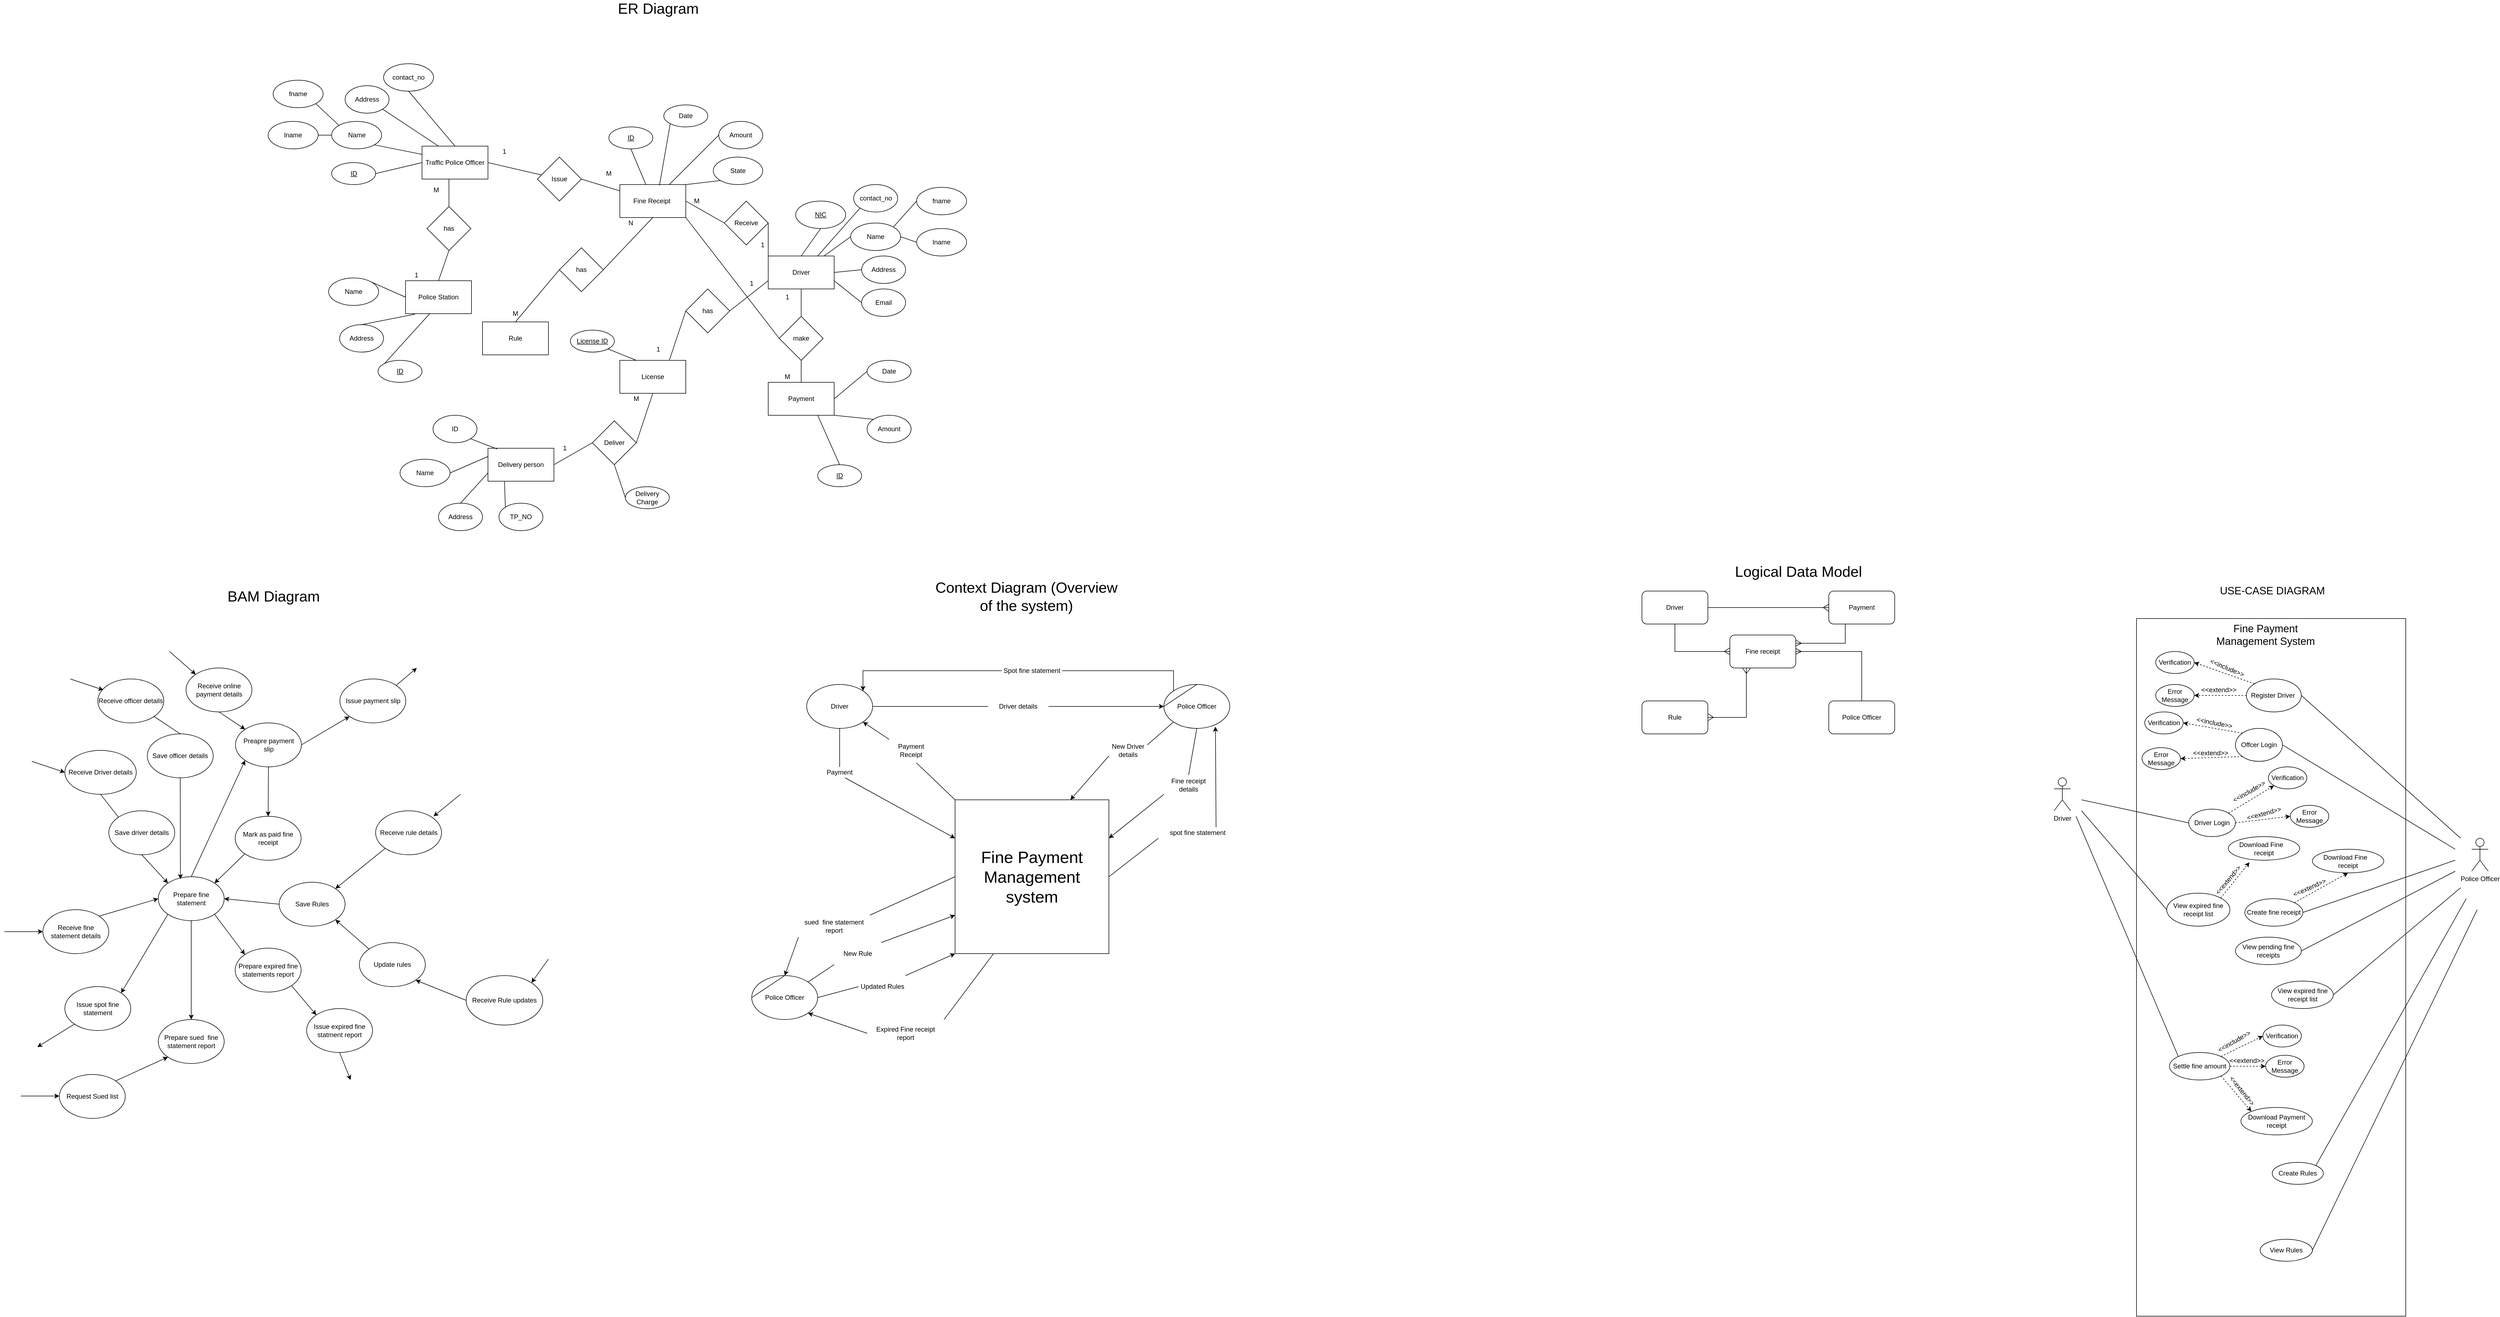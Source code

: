 <mxfile version="13.9.9" type="device"><diagram id="SOMLoF3WsTSapJryf_OE" name="Page-1"><mxGraphModel dx="2102" dy="1431" grid="1" gridSize="10" guides="1" tooltips="1" connect="1" arrows="1" fold="1" page="1" pageScale="1" pageWidth="1100" pageHeight="850" math="0" shadow="0"><root><mxCell id="0"/><mxCell id="1" parent="0"/><mxCell id="6m4Za0w3_6mD5uluf5wM-3" style="rounded=0;orthogonalLoop=1;jettySize=auto;html=1;exitX=1;exitY=0.5;exitDx=0;exitDy=0;endArrow=none;endFill=0;" parent="1" source="eKepySgsx1S8fbfSfoYt-1" target="6m4Za0w3_6mD5uluf5wM-2" edge="1"><mxGeometry relative="1" as="geometry"/></mxCell><mxCell id="eKepySgsx1S8fbfSfoYt-1" value="Traffic Police Officer" style="rounded=0;whiteSpace=wrap;html=1;" parent="1" vertex="1"><mxGeometry x="180" y="110" width="120" height="60" as="geometry"/></mxCell><mxCell id="eKepySgsx1S8fbfSfoYt-10" style="rounded=0;orthogonalLoop=1;jettySize=auto;html=1;exitX=1;exitY=0;exitDx=0;exitDy=0;entryX=0;entryY=1;entryDx=0;entryDy=0;endArrow=none;endFill=0;" parent="1" source="eKepySgsx1S8fbfSfoYt-2" target="eKepySgsx1S8fbfSfoYt-8" edge="1"><mxGeometry relative="1" as="geometry"/></mxCell><mxCell id="6m4Za0w3_6mD5uluf5wM-8" style="rounded=0;orthogonalLoop=1;jettySize=auto;html=1;exitX=1;exitY=0.5;exitDx=0;exitDy=0;entryX=0;entryY=0.5;entryDx=0;entryDy=0;endArrow=none;endFill=0;" parent="1" source="eKepySgsx1S8fbfSfoYt-2" target="6m4Za0w3_6mD5uluf5wM-1" edge="1"><mxGeometry relative="1" as="geometry"/></mxCell><mxCell id="6m4Za0w3_6mD5uluf5wM-39" style="edgeStyle=none;rounded=0;orthogonalLoop=1;jettySize=auto;html=1;exitX=0.5;exitY=1;exitDx=0;exitDy=0;entryX=1;entryY=0.5;entryDx=0;entryDy=0;endArrow=none;endFill=0;" parent="1" source="eKepySgsx1S8fbfSfoYt-2" target="6m4Za0w3_6mD5uluf5wM-38" edge="1"><mxGeometry relative="1" as="geometry"/></mxCell><mxCell id="6-KP00Nc1R5O8vQUzfgm-1" style="rounded=0;orthogonalLoop=1;jettySize=auto;html=1;exitX=1;exitY=1;exitDx=0;exitDy=0;entryX=0;entryY=0.5;entryDx=0;entryDy=0;endArrow=none;endFill=0;" parent="1" source="eKepySgsx1S8fbfSfoYt-2" target="6m4Za0w3_6mD5uluf5wM-10" edge="1"><mxGeometry relative="1" as="geometry"/></mxCell><mxCell id="eKepySgsx1S8fbfSfoYt-2" value="Fine Receipt&amp;nbsp;" style="rounded=0;whiteSpace=wrap;html=1;" parent="1" vertex="1"><mxGeometry x="540" y="180" width="120" height="60" as="geometry"/></mxCell><mxCell id="6m4Za0w3_6mD5uluf5wM-6" style="rounded=0;orthogonalLoop=1;jettySize=auto;html=1;exitX=0.5;exitY=0;exitDx=0;exitDy=0;entryX=0.5;entryY=1;entryDx=0;entryDy=0;endArrow=none;endFill=0;" parent="1" source="eKepySgsx1S8fbfSfoYt-3" target="6m4Za0w3_6mD5uluf5wM-5" edge="1"><mxGeometry relative="1" as="geometry"/></mxCell><mxCell id="eKepySgsx1S8fbfSfoYt-3" value="Police Station" style="rounded=0;whiteSpace=wrap;html=1;" parent="1" vertex="1"><mxGeometry x="150" y="355" width="120" height="60" as="geometry"/></mxCell><mxCell id="6m4Za0w3_6mD5uluf5wM-13" style="edgeStyle=none;rounded=0;orthogonalLoop=1;jettySize=auto;html=1;exitX=0.5;exitY=1;exitDx=0;exitDy=0;entryX=0.5;entryY=0;entryDx=0;entryDy=0;endArrow=none;endFill=0;" parent="1" source="eKepySgsx1S8fbfSfoYt-4" target="6m4Za0w3_6mD5uluf5wM-10" edge="1"><mxGeometry relative="1" as="geometry"/></mxCell><mxCell id="6m4Za0w3_6mD5uluf5wM-77" style="edgeStyle=none;rounded=0;orthogonalLoop=1;jettySize=auto;html=1;exitX=0;exitY=0.75;exitDx=0;exitDy=0;entryX=1;entryY=0.5;entryDx=0;entryDy=0;endArrow=none;endFill=0;" parent="1" source="eKepySgsx1S8fbfSfoYt-4" target="6m4Za0w3_6mD5uluf5wM-76" edge="1"><mxGeometry relative="1" as="geometry"/></mxCell><mxCell id="eKepySgsx1S8fbfSfoYt-4" value="Driver" style="rounded=0;whiteSpace=wrap;html=1;" parent="1" vertex="1"><mxGeometry x="810" y="310" width="120" height="60" as="geometry"/></mxCell><mxCell id="eKepySgsx1S8fbfSfoYt-5" value="Rule" style="rounded=0;whiteSpace=wrap;html=1;" parent="1" vertex="1"><mxGeometry x="290" y="430" width="120" height="60" as="geometry"/></mxCell><mxCell id="eKepySgsx1S8fbfSfoYt-7" value="Payment" style="rounded=0;whiteSpace=wrap;html=1;" parent="1" vertex="1"><mxGeometry x="810" y="540" width="120" height="60" as="geometry"/></mxCell><mxCell id="eKepySgsx1S8fbfSfoYt-8" value="State" style="ellipse;whiteSpace=wrap;html=1;" parent="1" vertex="1"><mxGeometry x="710" y="130" width="90" height="50" as="geometry"/></mxCell><mxCell id="6m4Za0w3_6mD5uluf5wM-9" style="edgeStyle=none;rounded=0;orthogonalLoop=1;jettySize=auto;html=1;exitX=1;exitY=0.5;exitDx=0;exitDy=0;entryX=0;entryY=0.25;entryDx=0;entryDy=0;endArrow=none;endFill=0;" parent="1" source="6m4Za0w3_6mD5uluf5wM-1" target="eKepySgsx1S8fbfSfoYt-4" edge="1"><mxGeometry relative="1" as="geometry"/></mxCell><mxCell id="6m4Za0w3_6mD5uluf5wM-1" value="Receive" style="rhombus;whiteSpace=wrap;html=1;" parent="1" vertex="1"><mxGeometry x="730" y="210" width="80" height="80" as="geometry"/></mxCell><mxCell id="6m4Za0w3_6mD5uluf5wM-4" style="rounded=0;orthogonalLoop=1;jettySize=auto;html=1;exitX=1;exitY=0.5;exitDx=0;exitDy=0;endArrow=none;endFill=0;" parent="1" source="6m4Za0w3_6mD5uluf5wM-2" target="eKepySgsx1S8fbfSfoYt-2" edge="1"><mxGeometry relative="1" as="geometry"/></mxCell><mxCell id="6m4Za0w3_6mD5uluf5wM-2" value="Issue" style="rhombus;whiteSpace=wrap;html=1;" parent="1" vertex="1"><mxGeometry x="390" y="130" width="80" height="80" as="geometry"/></mxCell><mxCell id="6m4Za0w3_6mD5uluf5wM-7" style="edgeStyle=orthogonalEdgeStyle;rounded=0;orthogonalLoop=1;jettySize=auto;html=1;exitX=0.5;exitY=0;exitDx=0;exitDy=0;entryX=0.408;entryY=1;entryDx=0;entryDy=0;entryPerimeter=0;endArrow=none;endFill=0;" parent="1" source="6m4Za0w3_6mD5uluf5wM-5" target="eKepySgsx1S8fbfSfoYt-1" edge="1"><mxGeometry relative="1" as="geometry"/></mxCell><mxCell id="6m4Za0w3_6mD5uluf5wM-5" value="has" style="rhombus;whiteSpace=wrap;html=1;" parent="1" vertex="1"><mxGeometry x="189" y="220" width="80" height="80" as="geometry"/></mxCell><mxCell id="6m4Za0w3_6mD5uluf5wM-14" style="edgeStyle=none;rounded=0;orthogonalLoop=1;jettySize=auto;html=1;exitX=0.5;exitY=1;exitDx=0;exitDy=0;entryX=0.5;entryY=0;entryDx=0;entryDy=0;endArrow=none;endFill=0;" parent="1" source="6m4Za0w3_6mD5uluf5wM-10" target="eKepySgsx1S8fbfSfoYt-7" edge="1"><mxGeometry relative="1" as="geometry"/></mxCell><mxCell id="6m4Za0w3_6mD5uluf5wM-10" value="make" style="rhombus;whiteSpace=wrap;html=1;" parent="1" vertex="1"><mxGeometry x="830" y="420" width="80" height="80" as="geometry"/></mxCell><mxCell id="6m4Za0w3_6mD5uluf5wM-20" style="edgeStyle=none;rounded=0;orthogonalLoop=1;jettySize=auto;html=1;exitX=1;exitY=0;exitDx=0;exitDy=0;entryX=0;entryY=0.5;entryDx=0;entryDy=0;endArrow=none;endFill=0;" parent="1" source="6m4Za0w3_6mD5uluf5wM-15" target="eKepySgsx1S8fbfSfoYt-3" edge="1"><mxGeometry relative="1" as="geometry"/></mxCell><mxCell id="6m4Za0w3_6mD5uluf5wM-15" value="Name" style="ellipse;whiteSpace=wrap;html=1;" parent="1" vertex="1"><mxGeometry x="10" y="350" width="91" height="50" as="geometry"/></mxCell><mxCell id="6m4Za0w3_6mD5uluf5wM-21" style="edgeStyle=none;rounded=0;orthogonalLoop=1;jettySize=auto;html=1;exitX=0.5;exitY=0;exitDx=0;exitDy=0;entryX=0.142;entryY=1.017;entryDx=0;entryDy=0;entryPerimeter=0;endArrow=none;endFill=0;" parent="1" source="6m4Za0w3_6mD5uluf5wM-16" target="eKepySgsx1S8fbfSfoYt-3" edge="1"><mxGeometry relative="1" as="geometry"/></mxCell><mxCell id="6m4Za0w3_6mD5uluf5wM-16" value="Address" style="ellipse;whiteSpace=wrap;html=1;" parent="1" vertex="1"><mxGeometry x="30" y="435" width="80" height="50" as="geometry"/></mxCell><mxCell id="6m4Za0w3_6mD5uluf5wM-22" style="edgeStyle=none;rounded=0;orthogonalLoop=1;jettySize=auto;html=1;exitX=0;exitY=0;exitDx=0;exitDy=0;entryX=0.367;entryY=1;entryDx=0;entryDy=0;entryPerimeter=0;endArrow=none;endFill=0;" parent="1" source="6m4Za0w3_6mD5uluf5wM-17" target="eKepySgsx1S8fbfSfoYt-3" edge="1"><mxGeometry relative="1" as="geometry"/></mxCell><mxCell id="6m4Za0w3_6mD5uluf5wM-17" value="&lt;u&gt;ID&lt;/u&gt;" style="ellipse;whiteSpace=wrap;html=1;" parent="1" vertex="1"><mxGeometry x="100" y="500" width="80" height="40" as="geometry"/></mxCell><mxCell id="6m4Za0w3_6mD5uluf5wM-18" value="M" style="text;html=1;strokeColor=none;fillColor=none;align=center;verticalAlign=middle;whiteSpace=wrap;rounded=0;" parent="1" vertex="1"><mxGeometry x="185.5" y="180" width="40" height="20" as="geometry"/></mxCell><mxCell id="6m4Za0w3_6mD5uluf5wM-19" value="1" style="text;html=1;strokeColor=none;fillColor=none;align=center;verticalAlign=middle;whiteSpace=wrap;rounded=0;" parent="1" vertex="1"><mxGeometry x="150" y="335" width="40" height="20" as="geometry"/></mxCell><mxCell id="6m4Za0w3_6mD5uluf5wM-23" value="1" style="text;html=1;strokeColor=none;fillColor=none;align=center;verticalAlign=middle;whiteSpace=wrap;rounded=0;" parent="1" vertex="1"><mxGeometry x="310" y="110" width="40" height="20" as="geometry"/></mxCell><mxCell id="6m4Za0w3_6mD5uluf5wM-24" value="M" style="text;html=1;strokeColor=none;fillColor=none;align=center;verticalAlign=middle;whiteSpace=wrap;rounded=0;" parent="1" vertex="1"><mxGeometry x="500" y="150" width="40" height="20" as="geometry"/></mxCell><mxCell id="6m4Za0w3_6mD5uluf5wM-58" style="edgeStyle=none;rounded=0;orthogonalLoop=1;jettySize=auto;html=1;exitX=1;exitY=1;exitDx=0;exitDy=0;entryX=0;entryY=0.25;entryDx=0;entryDy=0;endArrow=none;endFill=0;" parent="1" source="6m4Za0w3_6mD5uluf5wM-26" target="eKepySgsx1S8fbfSfoYt-1" edge="1"><mxGeometry relative="1" as="geometry"/></mxCell><mxCell id="6m4Za0w3_6mD5uluf5wM-26" value="Name" style="ellipse;whiteSpace=wrap;html=1;" parent="1" vertex="1"><mxGeometry x="15.5" y="65" width="91" height="50" as="geometry"/></mxCell><mxCell id="6m4Za0w3_6mD5uluf5wM-57" style="edgeStyle=none;rounded=0;orthogonalLoop=1;jettySize=auto;html=1;exitX=1;exitY=1;exitDx=0;exitDy=0;entryX=0.25;entryY=0;entryDx=0;entryDy=0;endArrow=none;endFill=0;" parent="1" source="6m4Za0w3_6mD5uluf5wM-27" target="eKepySgsx1S8fbfSfoYt-1" edge="1"><mxGeometry relative="1" as="geometry"/></mxCell><mxCell id="6m4Za0w3_6mD5uluf5wM-27" value="Address" style="ellipse;whiteSpace=wrap;html=1;" parent="1" vertex="1"><mxGeometry x="40" width="80" height="50" as="geometry"/></mxCell><mxCell id="6m4Za0w3_6mD5uluf5wM-59" style="edgeStyle=none;rounded=0;orthogonalLoop=1;jettySize=auto;html=1;exitX=1;exitY=0.5;exitDx=0;exitDy=0;entryX=0;entryY=0.5;entryDx=0;entryDy=0;endArrow=none;endFill=0;" parent="1" source="6m4Za0w3_6mD5uluf5wM-28" target="eKepySgsx1S8fbfSfoYt-1" edge="1"><mxGeometry relative="1" as="geometry"/></mxCell><mxCell id="6m4Za0w3_6mD5uluf5wM-28" value="&lt;u&gt;ID&lt;/u&gt;" style="ellipse;whiteSpace=wrap;html=1;" parent="1" vertex="1"><mxGeometry x="15.5" y="140" width="80" height="40" as="geometry"/></mxCell><mxCell id="6m4Za0w3_6mD5uluf5wM-60" style="edgeStyle=none;rounded=0;orthogonalLoop=1;jettySize=auto;html=1;exitX=0.5;exitY=1;exitDx=0;exitDy=0;endArrow=none;endFill=0;" parent="1" source="6m4Za0w3_6mD5uluf5wM-29" target="eKepySgsx1S8fbfSfoYt-2" edge="1"><mxGeometry relative="1" as="geometry"/></mxCell><mxCell id="6m4Za0w3_6mD5uluf5wM-29" value="&lt;u&gt;ID&lt;/u&gt;" style="ellipse;whiteSpace=wrap;html=1;" parent="1" vertex="1"><mxGeometry x="520" y="75" width="80" height="40" as="geometry"/></mxCell><mxCell id="6m4Za0w3_6mD5uluf5wM-33" value="M" style="text;html=1;strokeColor=none;fillColor=none;align=center;verticalAlign=middle;whiteSpace=wrap;rounded=0;" parent="1" vertex="1"><mxGeometry x="660" y="200" width="40" height="20" as="geometry"/></mxCell><mxCell id="6m4Za0w3_6mD5uluf5wM-34" value="1" style="text;html=1;strokeColor=none;fillColor=none;align=center;verticalAlign=middle;whiteSpace=wrap;rounded=0;" parent="1" vertex="1"><mxGeometry x="780" y="280" width="40" height="20" as="geometry"/></mxCell><mxCell id="6m4Za0w3_6mD5uluf5wM-36" value="1" style="text;html=1;strokeColor=none;fillColor=none;align=center;verticalAlign=middle;whiteSpace=wrap;rounded=0;" parent="1" vertex="1"><mxGeometry x="825" y="375" width="40" height="20" as="geometry"/></mxCell><mxCell id="6m4Za0w3_6mD5uluf5wM-37" value="M" style="text;html=1;strokeColor=none;fillColor=none;align=center;verticalAlign=middle;whiteSpace=wrap;rounded=0;" parent="1" vertex="1"><mxGeometry x="825" y="520" width="40" height="20" as="geometry"/></mxCell><mxCell id="6m4Za0w3_6mD5uluf5wM-40" style="edgeStyle=none;rounded=0;orthogonalLoop=1;jettySize=auto;html=1;exitX=0;exitY=0.5;exitDx=0;exitDy=0;entryX=0.5;entryY=0;entryDx=0;entryDy=0;endArrow=none;endFill=0;" parent="1" source="6m4Za0w3_6mD5uluf5wM-38" target="eKepySgsx1S8fbfSfoYt-5" edge="1"><mxGeometry relative="1" as="geometry"/></mxCell><mxCell id="6m4Za0w3_6mD5uluf5wM-38" value="has" style="rhombus;whiteSpace=wrap;html=1;" parent="1" vertex="1"><mxGeometry x="430" y="295" width="80" height="80" as="geometry"/></mxCell><mxCell id="6m4Za0w3_6mD5uluf5wM-41" value="M" style="text;html=1;strokeColor=none;fillColor=none;align=center;verticalAlign=middle;whiteSpace=wrap;rounded=0;" parent="1" vertex="1"><mxGeometry x="330" y="405" width="40" height="20" as="geometry"/></mxCell><mxCell id="6m4Za0w3_6mD5uluf5wM-42" value="N" style="text;html=1;strokeColor=none;fillColor=none;align=center;verticalAlign=middle;whiteSpace=wrap;rounded=0;" parent="1" vertex="1"><mxGeometry x="540" y="240" width="40" height="20" as="geometry"/></mxCell><mxCell id="6m4Za0w3_6mD5uluf5wM-62" style="edgeStyle=none;rounded=0;orthogonalLoop=1;jettySize=auto;html=1;exitX=0;exitY=1;exitDx=0;exitDy=0;entryX=0.601;entryY=0.023;entryDx=0;entryDy=0;entryPerimeter=0;endArrow=none;endFill=0;" parent="1" source="6m4Za0w3_6mD5uluf5wM-61" target="eKepySgsx1S8fbfSfoYt-2" edge="1"><mxGeometry relative="1" as="geometry"/></mxCell><mxCell id="6m4Za0w3_6mD5uluf5wM-61" value="Date" style="ellipse;whiteSpace=wrap;html=1;" parent="1" vertex="1"><mxGeometry x="620" y="35" width="80" height="40" as="geometry"/></mxCell><mxCell id="6m4Za0w3_6mD5uluf5wM-64" style="edgeStyle=none;rounded=0;orthogonalLoop=1;jettySize=auto;html=1;exitX=0;exitY=0.5;exitDx=0;exitDy=0;entryX=0.75;entryY=0;entryDx=0;entryDy=0;endArrow=none;endFill=0;" parent="1" source="6m4Za0w3_6mD5uluf5wM-63" target="eKepySgsx1S8fbfSfoYt-2" edge="1"><mxGeometry relative="1" as="geometry"/></mxCell><mxCell id="6m4Za0w3_6mD5uluf5wM-63" value="Amount" style="ellipse;whiteSpace=wrap;html=1;" parent="1" vertex="1"><mxGeometry x="720" y="65" width="80" height="50" as="geometry"/></mxCell><mxCell id="6m4Za0w3_6mD5uluf5wM-67" style="edgeStyle=none;rounded=0;orthogonalLoop=1;jettySize=auto;html=1;exitX=0;exitY=0.5;exitDx=0;exitDy=0;endArrow=none;endFill=0;" parent="1" source="6m4Za0w3_6mD5uluf5wM-65" target="eKepySgsx1S8fbfSfoYt-4" edge="1"><mxGeometry relative="1" as="geometry"/></mxCell><mxCell id="6m4Za0w3_6mD5uluf5wM-65" value="Name" style="ellipse;whiteSpace=wrap;html=1;" parent="1" vertex="1"><mxGeometry x="960" y="250" width="91" height="50" as="geometry"/></mxCell><mxCell id="6m4Za0w3_6mD5uluf5wM-68" style="edgeStyle=none;rounded=0;orthogonalLoop=1;jettySize=auto;html=1;exitX=0;exitY=0.5;exitDx=0;exitDy=0;entryX=1;entryY=0.5;entryDx=0;entryDy=0;endArrow=none;endFill=0;" parent="1" source="6m4Za0w3_6mD5uluf5wM-66" target="eKepySgsx1S8fbfSfoYt-4" edge="1"><mxGeometry relative="1" as="geometry"/></mxCell><mxCell id="6m4Za0w3_6mD5uluf5wM-66" value="Address" style="ellipse;whiteSpace=wrap;html=1;" parent="1" vertex="1"><mxGeometry x="980" y="310" width="80" height="50" as="geometry"/></mxCell><mxCell id="6m4Za0w3_6mD5uluf5wM-92" style="edgeStyle=none;rounded=0;orthogonalLoop=1;jettySize=auto;html=1;exitX=0.5;exitY=0;exitDx=0;exitDy=0;entryX=0.75;entryY=1;entryDx=0;entryDy=0;endArrow=none;endFill=0;" parent="1" source="6m4Za0w3_6mD5uluf5wM-69" target="eKepySgsx1S8fbfSfoYt-7" edge="1"><mxGeometry relative="1" as="geometry"/></mxCell><mxCell id="6m4Za0w3_6mD5uluf5wM-69" value="&lt;u&gt;ID&lt;/u&gt;" style="ellipse;whiteSpace=wrap;html=1;" parent="1" vertex="1"><mxGeometry x="900" y="690" width="80" height="40" as="geometry"/></mxCell><mxCell id="6m4Za0w3_6mD5uluf5wM-94" style="edgeStyle=none;rounded=0;orthogonalLoop=1;jettySize=auto;html=1;exitX=0;exitY=0.5;exitDx=0;exitDy=0;entryX=1;entryY=0.5;entryDx=0;entryDy=0;endArrow=none;endFill=0;" parent="1" source="6m4Za0w3_6mD5uluf5wM-70" target="eKepySgsx1S8fbfSfoYt-7" edge="1"><mxGeometry relative="1" as="geometry"/></mxCell><mxCell id="6m4Za0w3_6mD5uluf5wM-70" value="Date" style="ellipse;whiteSpace=wrap;html=1;" parent="1" vertex="1"><mxGeometry x="990" y="500" width="80" height="40" as="geometry"/></mxCell><mxCell id="6m4Za0w3_6mD5uluf5wM-93" style="edgeStyle=none;rounded=0;orthogonalLoop=1;jettySize=auto;html=1;exitX=0;exitY=0;exitDx=0;exitDy=0;entryX=1;entryY=1;entryDx=0;entryDy=0;endArrow=none;endFill=0;" parent="1" source="6m4Za0w3_6mD5uluf5wM-71" target="eKepySgsx1S8fbfSfoYt-7" edge="1"><mxGeometry relative="1" as="geometry"/></mxCell><mxCell id="6m4Za0w3_6mD5uluf5wM-71" value="Amount" style="ellipse;whiteSpace=wrap;html=1;" parent="1" vertex="1"><mxGeometry x="990" y="600" width="80" height="50" as="geometry"/></mxCell><mxCell id="6m4Za0w3_6mD5uluf5wM-95" style="edgeStyle=none;rounded=0;orthogonalLoop=1;jettySize=auto;html=1;exitX=0;exitY=0.5;exitDx=0;exitDy=0;entryX=0.5;entryY=1;entryDx=0;entryDy=0;endArrow=none;endFill=0;" parent="1" source="6m4Za0w3_6mD5uluf5wM-72" target="6m4Za0w3_6mD5uluf5wM-83" edge="1"><mxGeometry relative="1" as="geometry"/></mxCell><mxCell id="6m4Za0w3_6mD5uluf5wM-72" value="Delivery Charge" style="ellipse;whiteSpace=wrap;html=1;" parent="1" vertex="1"><mxGeometry x="550" y="730" width="80" height="40" as="geometry"/></mxCell><mxCell id="6m4Za0w3_6mD5uluf5wM-84" style="edgeStyle=none;rounded=0;orthogonalLoop=1;jettySize=auto;html=1;exitX=1;exitY=0.5;exitDx=0;exitDy=0;entryX=0;entryY=0.5;entryDx=0;entryDy=0;endArrow=none;endFill=0;" parent="1" source="6m4Za0w3_6mD5uluf5wM-73" target="6m4Za0w3_6mD5uluf5wM-83" edge="1"><mxGeometry relative="1" as="geometry"/></mxCell><mxCell id="6m4Za0w3_6mD5uluf5wM-73" value="Delivery person" style="rounded=0;whiteSpace=wrap;html=1;" parent="1" vertex="1"><mxGeometry x="300" y="660" width="120" height="60" as="geometry"/></mxCell><mxCell id="6m4Za0w3_6mD5uluf5wM-74" value="License" style="rounded=0;whiteSpace=wrap;html=1;" parent="1" vertex="1"><mxGeometry x="540" y="500" width="120" height="60" as="geometry"/></mxCell><mxCell id="6m4Za0w3_6mD5uluf5wM-99" style="edgeStyle=none;rounded=0;orthogonalLoop=1;jettySize=auto;html=1;exitX=1;exitY=1;exitDx=0;exitDy=0;entryX=0.25;entryY=0;entryDx=0;entryDy=0;endArrow=none;endFill=0;" parent="1" source="6m4Za0w3_6mD5uluf5wM-75" target="6m4Za0w3_6mD5uluf5wM-74" edge="1"><mxGeometry relative="1" as="geometry"/></mxCell><mxCell id="6m4Za0w3_6mD5uluf5wM-75" value="&lt;u&gt;License ID&lt;/u&gt;" style="ellipse;whiteSpace=wrap;html=1;" parent="1" vertex="1"><mxGeometry x="450" y="445" width="80" height="40" as="geometry"/></mxCell><mxCell id="6m4Za0w3_6mD5uluf5wM-78" style="edgeStyle=none;rounded=0;orthogonalLoop=1;jettySize=auto;html=1;exitX=0;exitY=0.5;exitDx=0;exitDy=0;entryX=0.75;entryY=0;entryDx=0;entryDy=0;endArrow=none;endFill=0;" parent="1" source="6m4Za0w3_6mD5uluf5wM-76" target="6m4Za0w3_6mD5uluf5wM-74" edge="1"><mxGeometry relative="1" as="geometry"/></mxCell><mxCell id="6m4Za0w3_6mD5uluf5wM-76" value="has" style="rhombus;whiteSpace=wrap;html=1;" parent="1" vertex="1"><mxGeometry x="660" y="370" width="80" height="80" as="geometry"/></mxCell><mxCell id="6m4Za0w3_6mD5uluf5wM-89" style="edgeStyle=none;rounded=0;orthogonalLoop=1;jettySize=auto;html=1;exitX=1;exitY=0.5;exitDx=0;exitDy=0;entryX=0;entryY=0.25;entryDx=0;entryDy=0;endArrow=none;endFill=0;" parent="1" source="6m4Za0w3_6mD5uluf5wM-79" target="6m4Za0w3_6mD5uluf5wM-73" edge="1"><mxGeometry relative="1" as="geometry"/></mxCell><mxCell id="6m4Za0w3_6mD5uluf5wM-79" value="Name" style="ellipse;whiteSpace=wrap;html=1;" parent="1" vertex="1"><mxGeometry x="140" y="680" width="91" height="50" as="geometry"/></mxCell><mxCell id="6m4Za0w3_6mD5uluf5wM-90" style="edgeStyle=none;rounded=0;orthogonalLoop=1;jettySize=auto;html=1;exitX=0.5;exitY=0;exitDx=0;exitDy=0;entryX=0;entryY=0.75;entryDx=0;entryDy=0;endArrow=none;endFill=0;" parent="1" source="6m4Za0w3_6mD5uluf5wM-80" target="6m4Za0w3_6mD5uluf5wM-73" edge="1"><mxGeometry relative="1" as="geometry"/></mxCell><mxCell id="6m4Za0w3_6mD5uluf5wM-80" value="Address" style="ellipse;whiteSpace=wrap;html=1;" parent="1" vertex="1"><mxGeometry x="210" y="760" width="80" height="50" as="geometry"/></mxCell><mxCell id="6m4Za0w3_6mD5uluf5wM-91" style="edgeStyle=none;rounded=0;orthogonalLoop=1;jettySize=auto;html=1;exitX=0;exitY=0;exitDx=0;exitDy=0;entryX=0.25;entryY=1;entryDx=0;entryDy=0;endArrow=none;endFill=0;" parent="1" source="6m4Za0w3_6mD5uluf5wM-81" target="6m4Za0w3_6mD5uluf5wM-73" edge="1"><mxGeometry relative="1" as="geometry"/></mxCell><mxCell id="6m4Za0w3_6mD5uluf5wM-81" value="TP_NO" style="ellipse;whiteSpace=wrap;html=1;" parent="1" vertex="1"><mxGeometry x="320" y="760" width="80" height="50" as="geometry"/></mxCell><mxCell id="6m4Za0w3_6mD5uluf5wM-88" style="edgeStyle=none;rounded=0;orthogonalLoop=1;jettySize=auto;html=1;exitX=1;exitY=1;exitDx=0;exitDy=0;entryX=0.14;entryY=0.023;entryDx=0;entryDy=0;entryPerimeter=0;endArrow=none;endFill=0;" parent="1" source="6m4Za0w3_6mD5uluf5wM-82" target="6m4Za0w3_6mD5uluf5wM-73" edge="1"><mxGeometry relative="1" as="geometry"/></mxCell><mxCell id="6m4Za0w3_6mD5uluf5wM-82" value="ID" style="ellipse;whiteSpace=wrap;html=1;" parent="1" vertex="1"><mxGeometry x="200" y="600" width="80" height="50" as="geometry"/></mxCell><mxCell id="6m4Za0w3_6mD5uluf5wM-85" style="edgeStyle=none;rounded=0;orthogonalLoop=1;jettySize=auto;html=1;exitX=1;exitY=0.5;exitDx=0;exitDy=0;entryX=0.5;entryY=1;entryDx=0;entryDy=0;endArrow=none;endFill=0;" parent="1" source="6m4Za0w3_6mD5uluf5wM-83" target="6m4Za0w3_6mD5uluf5wM-74" edge="1"><mxGeometry relative="1" as="geometry"/></mxCell><mxCell id="6m4Za0w3_6mD5uluf5wM-83" value="Deliver" style="rhombus;whiteSpace=wrap;html=1;" parent="1" vertex="1"><mxGeometry x="490" y="610" width="80" height="80" as="geometry"/></mxCell><mxCell id="6m4Za0w3_6mD5uluf5wM-86" value="M" style="text;html=1;strokeColor=none;fillColor=none;align=center;verticalAlign=middle;whiteSpace=wrap;rounded=0;" parent="1" vertex="1"><mxGeometry x="550" y="560" width="40" height="20" as="geometry"/></mxCell><mxCell id="6m4Za0w3_6mD5uluf5wM-87" value="1" style="text;html=1;strokeColor=none;fillColor=none;align=center;verticalAlign=middle;whiteSpace=wrap;rounded=0;" parent="1" vertex="1"><mxGeometry x="420" y="650" width="40" height="20" as="geometry"/></mxCell><mxCell id="6m4Za0w3_6mD5uluf5wM-97" value="1" style="text;html=1;strokeColor=none;fillColor=none;align=center;verticalAlign=middle;whiteSpace=wrap;rounded=0;" parent="1" vertex="1"><mxGeometry x="760" y="350" width="40" height="20" as="geometry"/></mxCell><mxCell id="6m4Za0w3_6mD5uluf5wM-98" value="1" style="text;html=1;strokeColor=none;fillColor=none;align=center;verticalAlign=middle;whiteSpace=wrap;rounded=0;" parent="1" vertex="1"><mxGeometry x="590" y="470" width="40" height="20" as="geometry"/></mxCell><mxCell id="6m4Za0w3_6mD5uluf5wM-102" style="edgeStyle=none;rounded=0;orthogonalLoop=1;jettySize=auto;html=1;exitX=0.5;exitY=1;exitDx=0;exitDy=0;entryX=0.5;entryY=0;entryDx=0;entryDy=0;endArrow=none;endFill=0;" parent="1" source="6m4Za0w3_6mD5uluf5wM-100" target="eKepySgsx1S8fbfSfoYt-4" edge="1"><mxGeometry relative="1" as="geometry"/></mxCell><mxCell id="6m4Za0w3_6mD5uluf5wM-100" value="&lt;u&gt;NIC&lt;/u&gt;" style="ellipse;whiteSpace=wrap;html=1;" parent="1" vertex="1"><mxGeometry x="860" y="210" width="91" height="50" as="geometry"/></mxCell><mxCell id="W_JWZHxOwXxPMO0NrKJ2-2" style="rounded=0;orthogonalLoop=1;jettySize=auto;html=1;exitX=0;exitY=0.5;exitDx=0;exitDy=0;entryX=1;entryY=0.75;entryDx=0;entryDy=0;endArrow=none;endFill=0;" parent="1" source="W_JWZHxOwXxPMO0NrKJ2-1" target="eKepySgsx1S8fbfSfoYt-4" edge="1"><mxGeometry relative="1" as="geometry"/></mxCell><mxCell id="W_JWZHxOwXxPMO0NrKJ2-1" value="Email" style="ellipse;whiteSpace=wrap;html=1;" parent="1" vertex="1"><mxGeometry x="980" y="370" width="80" height="50" as="geometry"/></mxCell><mxCell id="W_JWZHxOwXxPMO0NrKJ2-4" style="edgeStyle=none;rounded=0;orthogonalLoop=1;jettySize=auto;html=1;exitX=0;exitY=1;exitDx=0;exitDy=0;entryX=0.75;entryY=0;entryDx=0;entryDy=0;endArrow=none;endFill=0;" parent="1" source="W_JWZHxOwXxPMO0NrKJ2-3" target="eKepySgsx1S8fbfSfoYt-4" edge="1"><mxGeometry relative="1" as="geometry"/></mxCell><mxCell id="W_JWZHxOwXxPMO0NrKJ2-3" value="contact_no" style="ellipse;whiteSpace=wrap;html=1;" parent="1" vertex="1"><mxGeometry x="965.5" y="180" width="80" height="50" as="geometry"/></mxCell><mxCell id="W_JWZHxOwXxPMO0NrKJ2-8" style="edgeStyle=none;rounded=0;orthogonalLoop=1;jettySize=auto;html=1;exitX=0;exitY=0.5;exitDx=0;exitDy=0;entryX=1;entryY=0;entryDx=0;entryDy=0;endArrow=none;endFill=0;" parent="1" source="W_JWZHxOwXxPMO0NrKJ2-6" target="6m4Za0w3_6mD5uluf5wM-65" edge="1"><mxGeometry relative="1" as="geometry"/></mxCell><mxCell id="W_JWZHxOwXxPMO0NrKJ2-6" value="fname" style="ellipse;whiteSpace=wrap;html=1;" parent="1" vertex="1"><mxGeometry x="1080" y="185" width="91" height="50" as="geometry"/></mxCell><mxCell id="W_JWZHxOwXxPMO0NrKJ2-9" style="edgeStyle=none;rounded=0;orthogonalLoop=1;jettySize=auto;html=1;exitX=0;exitY=0.5;exitDx=0;exitDy=0;entryX=1;entryY=0.5;entryDx=0;entryDy=0;endArrow=none;endFill=0;" parent="1" source="W_JWZHxOwXxPMO0NrKJ2-7" target="6m4Za0w3_6mD5uluf5wM-65" edge="1"><mxGeometry relative="1" as="geometry"/></mxCell><mxCell id="W_JWZHxOwXxPMO0NrKJ2-7" value="lname" style="ellipse;whiteSpace=wrap;html=1;" parent="1" vertex="1"><mxGeometry x="1080" y="260" width="91" height="50" as="geometry"/></mxCell><mxCell id="W_JWZHxOwXxPMO0NrKJ2-11" style="edgeStyle=none;rounded=0;orthogonalLoop=1;jettySize=auto;html=1;exitX=0.5;exitY=1;exitDx=0;exitDy=0;entryX=0.5;entryY=0;entryDx=0;entryDy=0;endArrow=none;endFill=0;" parent="1" source="W_JWZHxOwXxPMO0NrKJ2-10" target="eKepySgsx1S8fbfSfoYt-1" edge="1"><mxGeometry relative="1" as="geometry"/></mxCell><mxCell id="W_JWZHxOwXxPMO0NrKJ2-10" value="contact_no" style="ellipse;whiteSpace=wrap;html=1;" parent="1" vertex="1"><mxGeometry x="110" y="-40" width="91" height="50" as="geometry"/></mxCell><mxCell id="W_JWZHxOwXxPMO0NrKJ2-14" style="edgeStyle=none;rounded=0;orthogonalLoop=1;jettySize=auto;html=1;exitX=1;exitY=1;exitDx=0;exitDy=0;entryX=0;entryY=0;entryDx=0;entryDy=0;endArrow=none;endFill=0;" parent="1" source="W_JWZHxOwXxPMO0NrKJ2-12" target="6m4Za0w3_6mD5uluf5wM-26" edge="1"><mxGeometry relative="1" as="geometry"/></mxCell><mxCell id="W_JWZHxOwXxPMO0NrKJ2-12" value="fname" style="ellipse;whiteSpace=wrap;html=1;" parent="1" vertex="1"><mxGeometry x="-91" y="-10" width="91" height="50" as="geometry"/></mxCell><mxCell id="W_JWZHxOwXxPMO0NrKJ2-15" style="edgeStyle=none;rounded=0;orthogonalLoop=1;jettySize=auto;html=1;exitX=1;exitY=0.5;exitDx=0;exitDy=0;entryX=0;entryY=0.5;entryDx=0;entryDy=0;endArrow=none;endFill=0;" parent="1" source="W_JWZHxOwXxPMO0NrKJ2-13" target="6m4Za0w3_6mD5uluf5wM-26" edge="1"><mxGeometry relative="1" as="geometry"/></mxCell><mxCell id="W_JWZHxOwXxPMO0NrKJ2-13" value="lname" style="ellipse;whiteSpace=wrap;html=1;" parent="1" vertex="1"><mxGeometry x="-100" y="65" width="91" height="50" as="geometry"/></mxCell><mxCell id="QH-8EXphsztoaEObJ-Wn-2" value="&lt;font style=&quot;font-size: 27px&quot;&gt;BAM Diagram&lt;/font&gt;" style="text;html=1;strokeColor=none;fillColor=none;align=center;verticalAlign=middle;whiteSpace=wrap;rounded=0;" parent="1" vertex="1"><mxGeometry x="-180" y="920" width="180" height="20" as="geometry"/></mxCell><mxCell id="QH-8EXphsztoaEObJ-Wn-31" style="edgeStyle=none;rounded=0;orthogonalLoop=1;jettySize=auto;html=1;exitX=0.5;exitY=1;exitDx=0;exitDy=0;entryX=0;entryY=0;entryDx=0;entryDy=0;endArrow=none;endFill=0;" parent="1" source="QH-8EXphsztoaEObJ-Wn-4" target="QH-8EXphsztoaEObJ-Wn-6" edge="1"><mxGeometry relative="1" as="geometry"/></mxCell><mxCell id="QH-8EXphsztoaEObJ-Wn-4" value="&lt;font style=&quot;font-size: 12px&quot;&gt;Receive Driver details&lt;/font&gt;" style="ellipse;whiteSpace=wrap;html=1;" parent="1" vertex="1"><mxGeometry x="-470" y="1210" width="130" height="80" as="geometry"/></mxCell><mxCell id="QH-8EXphsztoaEObJ-Wn-32" style="edgeStyle=none;rounded=0;orthogonalLoop=1;jettySize=auto;html=1;exitX=0.5;exitY=1;exitDx=0;exitDy=0;entryX=0;entryY=0;entryDx=0;entryDy=0;" parent="1" source="QH-8EXphsztoaEObJ-Wn-6" target="QH-8EXphsztoaEObJ-Wn-10" edge="1"><mxGeometry relative="1" as="geometry"/></mxCell><mxCell id="QH-8EXphsztoaEObJ-Wn-6" value="&lt;span&gt;Save driver details&lt;/span&gt;" style="ellipse;whiteSpace=wrap;html=1;" parent="1" vertex="1"><mxGeometry x="-390" y="1320" width="120" height="80" as="geometry"/></mxCell><mxCell id="QH-8EXphsztoaEObJ-Wn-12" style="edgeStyle=none;rounded=0;orthogonalLoop=1;jettySize=auto;html=1;exitX=1;exitY=0;exitDx=0;exitDy=0;entryX=0;entryY=0.5;entryDx=0;entryDy=0;" parent="1" source="QH-8EXphsztoaEObJ-Wn-9" target="QH-8EXphsztoaEObJ-Wn-10" edge="1"><mxGeometry relative="1" as="geometry"/></mxCell><mxCell id="QH-8EXphsztoaEObJ-Wn-9" value="Receive fine statement details" style="ellipse;whiteSpace=wrap;html=1;" parent="1" vertex="1"><mxGeometry x="-510" y="1500" width="120" height="80" as="geometry"/></mxCell><mxCell id="QH-8EXphsztoaEObJ-Wn-23" style="edgeStyle=none;rounded=0;orthogonalLoop=1;jettySize=auto;html=1;exitX=0;exitY=1;exitDx=0;exitDy=0;entryX=1;entryY=0;entryDx=0;entryDy=0;" parent="1" source="QH-8EXphsztoaEObJ-Wn-10" target="QH-8EXphsztoaEObJ-Wn-21" edge="1"><mxGeometry relative="1" as="geometry"/></mxCell><mxCell id="QH-8EXphsztoaEObJ-Wn-25" style="edgeStyle=none;rounded=0;orthogonalLoop=1;jettySize=auto;html=1;exitX=1;exitY=1;exitDx=0;exitDy=0;entryX=0;entryY=0;entryDx=0;entryDy=0;" parent="1" source="QH-8EXphsztoaEObJ-Wn-10" target="QH-8EXphsztoaEObJ-Wn-24" edge="1"><mxGeometry relative="1" as="geometry"/></mxCell><mxCell id="QH-8EXphsztoaEObJ-Wn-35" style="edgeStyle=none;rounded=0;orthogonalLoop=1;jettySize=auto;html=1;exitX=0.5;exitY=0;exitDx=0;exitDy=0;entryX=0;entryY=1;entryDx=0;entryDy=0;" parent="1" source="QH-8EXphsztoaEObJ-Wn-10" target="QH-8EXphsztoaEObJ-Wn-33" edge="1"><mxGeometry relative="1" as="geometry"/></mxCell><mxCell id="QH-8EXphsztoaEObJ-Wn-42" style="edgeStyle=none;rounded=0;orthogonalLoop=1;jettySize=auto;html=1;exitX=0.5;exitY=1;exitDx=0;exitDy=0;" parent="1" source="QH-8EXphsztoaEObJ-Wn-10" target="QH-8EXphsztoaEObJ-Wn-41" edge="1"><mxGeometry relative="1" as="geometry"/></mxCell><mxCell id="QH-8EXphsztoaEObJ-Wn-10" value="&lt;span&gt;Prepare fine statement&lt;/span&gt;" style="ellipse;whiteSpace=wrap;html=1;" parent="1" vertex="1"><mxGeometry x="-300" y="1440" width="120" height="80" as="geometry"/></mxCell><mxCell id="QH-8EXphsztoaEObJ-Wn-15" style="edgeStyle=none;rounded=0;orthogonalLoop=1;jettySize=auto;html=1;exitX=0;exitY=0.5;exitDx=0;exitDy=0;entryX=1;entryY=0.5;entryDx=0;entryDy=0;" parent="1" source="QH-8EXphsztoaEObJ-Wn-14" target="QH-8EXphsztoaEObJ-Wn-10" edge="1"><mxGeometry relative="1" as="geometry"/></mxCell><mxCell id="QH-8EXphsztoaEObJ-Wn-14" value="Save Rules" style="ellipse;whiteSpace=wrap;html=1;" parent="1" vertex="1"><mxGeometry x="-80" y="1450" width="120" height="80" as="geometry"/></mxCell><mxCell id="QH-8EXphsztoaEObJ-Wn-17" style="edgeStyle=none;rounded=0;orthogonalLoop=1;jettySize=auto;html=1;exitX=0;exitY=1;exitDx=0;exitDy=0;entryX=1;entryY=0;entryDx=0;entryDy=0;" parent="1" source="QH-8EXphsztoaEObJ-Wn-16" target="QH-8EXphsztoaEObJ-Wn-14" edge="1"><mxGeometry relative="1" as="geometry"/></mxCell><mxCell id="QH-8EXphsztoaEObJ-Wn-16" value="Receive rule details" style="ellipse;whiteSpace=wrap;html=1;" parent="1" vertex="1"><mxGeometry x="95.5" y="1320" width="120" height="80" as="geometry"/></mxCell><mxCell id="QH-8EXphsztoaEObJ-Wn-18" value="" style="endArrow=classic;html=1;entryX=0;entryY=0.5;entryDx=0;entryDy=0;" parent="1" target="QH-8EXphsztoaEObJ-Wn-4" edge="1"><mxGeometry width="50" height="50" relative="1" as="geometry"><mxPoint x="-530" y="1230" as="sourcePoint"/><mxPoint x="-525" y="1160" as="targetPoint"/></mxGeometry></mxCell><mxCell id="QH-8EXphsztoaEObJ-Wn-19" value="" style="endArrow=classic;html=1;entryX=0;entryY=0.5;entryDx=0;entryDy=0;" parent="1" edge="1"><mxGeometry width="50" height="50" relative="1" as="geometry"><mxPoint x="-580" y="1540" as="sourcePoint"/><mxPoint x="-510" y="1540" as="targetPoint"/></mxGeometry></mxCell><mxCell id="QH-8EXphsztoaEObJ-Wn-20" value="" style="endArrow=classic;html=1;entryX=0;entryY=0.5;entryDx=0;entryDy=0;" parent="1" edge="1"><mxGeometry width="50" height="50" relative="1" as="geometry"><mxPoint x="250" y="1290" as="sourcePoint"/><mxPoint x="201" y="1330" as="targetPoint"/></mxGeometry></mxCell><mxCell id="QH-8EXphsztoaEObJ-Wn-21" value="Issue spot fine statement" style="ellipse;whiteSpace=wrap;html=1;" parent="1" vertex="1"><mxGeometry x="-470" y="1640" width="120" height="80" as="geometry"/></mxCell><mxCell id="QH-8EXphsztoaEObJ-Wn-27" style="edgeStyle=none;rounded=0;orthogonalLoop=1;jettySize=auto;html=1;exitX=1;exitY=1;exitDx=0;exitDy=0;entryX=0;entryY=0;entryDx=0;entryDy=0;" parent="1" source="QH-8EXphsztoaEObJ-Wn-24" target="QH-8EXphsztoaEObJ-Wn-26" edge="1"><mxGeometry relative="1" as="geometry"/></mxCell><mxCell id="QH-8EXphsztoaEObJ-Wn-24" value="Prepare expired fine statements report" style="ellipse;whiteSpace=wrap;html=1;" parent="1" vertex="1"><mxGeometry x="-160" y="1570" width="120" height="80" as="geometry"/></mxCell><mxCell id="QH-8EXphsztoaEObJ-Wn-26" value="Issue expired fine statment report" style="ellipse;whiteSpace=wrap;html=1;" parent="1" vertex="1"><mxGeometry x="-30" y="1680" width="120" height="80" as="geometry"/></mxCell><mxCell id="QH-8EXphsztoaEObJ-Wn-28" value="" style="endArrow=classic;html=1;exitX=0;exitY=1;exitDx=0;exitDy=0;" parent="1" source="QH-8EXphsztoaEObJ-Wn-21" edge="1"><mxGeometry width="50" height="50" relative="1" as="geometry"><mxPoint x="-240" y="1710" as="sourcePoint"/><mxPoint x="-520" y="1750" as="targetPoint"/></mxGeometry></mxCell><mxCell id="QH-8EXphsztoaEObJ-Wn-29" value="" style="endArrow=classic;html=1;exitX=0.5;exitY=1;exitDx=0;exitDy=0;" parent="1" source="QH-8EXphsztoaEObJ-Wn-26" edge="1"><mxGeometry width="50" height="50" relative="1" as="geometry"><mxPoint x="-80" y="1710" as="sourcePoint"/><mxPoint x="50" y="1810" as="targetPoint"/></mxGeometry></mxCell><mxCell id="QH-8EXphsztoaEObJ-Wn-34" style="edgeStyle=none;rounded=0;orthogonalLoop=1;jettySize=auto;html=1;exitX=0.5;exitY=1;exitDx=0;exitDy=0;entryX=0;entryY=0;entryDx=0;entryDy=0;" parent="1" source="QH-8EXphsztoaEObJ-Wn-30" target="QH-8EXphsztoaEObJ-Wn-33" edge="1"><mxGeometry relative="1" as="geometry"/></mxCell><mxCell id="QH-8EXphsztoaEObJ-Wn-30" value="Receive online payment details" style="ellipse;whiteSpace=wrap;html=1;" parent="1" vertex="1"><mxGeometry x="-249.5" y="1060" width="120" height="80" as="geometry"/></mxCell><mxCell id="QH-8EXphsztoaEObJ-Wn-37" style="edgeStyle=none;rounded=0;orthogonalLoop=1;jettySize=auto;html=1;exitX=1;exitY=0.5;exitDx=0;exitDy=0;entryX=0;entryY=1;entryDx=0;entryDy=0;" parent="1" source="QH-8EXphsztoaEObJ-Wn-33" target="QH-8EXphsztoaEObJ-Wn-36" edge="1"><mxGeometry relative="1" as="geometry"/></mxCell><mxCell id="QH-8EXphsztoaEObJ-Wn-46" style="edgeStyle=none;rounded=0;orthogonalLoop=1;jettySize=auto;html=1;exitX=0.5;exitY=1;exitDx=0;exitDy=0;entryX=0.5;entryY=0;entryDx=0;entryDy=0;" parent="1" source="QH-8EXphsztoaEObJ-Wn-33" target="QH-8EXphsztoaEObJ-Wn-45" edge="1"><mxGeometry relative="1" as="geometry"/></mxCell><mxCell id="QH-8EXphsztoaEObJ-Wn-33" value="Preapre payment &lt;br&gt;slip" style="ellipse;whiteSpace=wrap;html=1;" parent="1" vertex="1"><mxGeometry x="-159.5" y="1160" width="120" height="80" as="geometry"/></mxCell><mxCell id="QH-8EXphsztoaEObJ-Wn-36" value="Issue payment slip" style="ellipse;whiteSpace=wrap;html=1;" parent="1" vertex="1"><mxGeometry x="30.5" y="1080" width="120" height="80" as="geometry"/></mxCell><mxCell id="QH-8EXphsztoaEObJ-Wn-38" value="" style="endArrow=classic;html=1;exitX=1;exitY=0;exitDx=0;exitDy=0;" parent="1" source="QH-8EXphsztoaEObJ-Wn-36" edge="1"><mxGeometry width="50" height="50" relative="1" as="geometry"><mxPoint x="110.5" y="1160" as="sourcePoint"/><mxPoint x="170.5" y="1060" as="targetPoint"/></mxGeometry></mxCell><mxCell id="QH-8EXphsztoaEObJ-Wn-39" value="" style="endArrow=classic;html=1;entryX=0;entryY=0;entryDx=0;entryDy=0;" parent="1" target="QH-8EXphsztoaEObJ-Wn-30" edge="1"><mxGeometry width="50" height="50" relative="1" as="geometry"><mxPoint x="-279.5" y="1030" as="sourcePoint"/><mxPoint x="-249.5" y="1070" as="targetPoint"/></mxGeometry></mxCell><mxCell id="QH-8EXphsztoaEObJ-Wn-43" style="edgeStyle=none;rounded=0;orthogonalLoop=1;jettySize=auto;html=1;exitX=1;exitY=0;exitDx=0;exitDy=0;entryX=0;entryY=1;entryDx=0;entryDy=0;" parent="1" source="QH-8EXphsztoaEObJ-Wn-40" target="QH-8EXphsztoaEObJ-Wn-41" edge="1"><mxGeometry relative="1" as="geometry"/></mxCell><mxCell id="QH-8EXphsztoaEObJ-Wn-40" value="Request Sued list" style="ellipse;whiteSpace=wrap;html=1;" parent="1" vertex="1"><mxGeometry x="-480" y="1800" width="120" height="80" as="geometry"/></mxCell><mxCell id="QH-8EXphsztoaEObJ-Wn-41" value="Prepare sued&amp;nbsp; fine statement report" style="ellipse;whiteSpace=wrap;html=1;" parent="1" vertex="1"><mxGeometry x="-300" y="1700" width="120" height="80" as="geometry"/></mxCell><mxCell id="QH-8EXphsztoaEObJ-Wn-44" value="" style="endArrow=classic;html=1;entryX=0;entryY=0.5;entryDx=0;entryDy=0;" parent="1" edge="1"><mxGeometry width="50" height="50" relative="1" as="geometry"><mxPoint x="-550" y="1839.29" as="sourcePoint"/><mxPoint x="-480" y="1839.29" as="targetPoint"/></mxGeometry></mxCell><mxCell id="QH-8EXphsztoaEObJ-Wn-47" style="edgeStyle=none;rounded=0;orthogonalLoop=1;jettySize=auto;html=1;exitX=0;exitY=1;exitDx=0;exitDy=0;entryX=1;entryY=0;entryDx=0;entryDy=0;" parent="1" source="QH-8EXphsztoaEObJ-Wn-45" target="QH-8EXphsztoaEObJ-Wn-10" edge="1"><mxGeometry relative="1" as="geometry"/></mxCell><mxCell id="QH-8EXphsztoaEObJ-Wn-45" value="Mark as paid fine receipt" style="ellipse;whiteSpace=wrap;html=1;" parent="1" vertex="1"><mxGeometry x="-160" y="1330" width="120" height="80" as="geometry"/></mxCell><mxCell id="QH-8EXphsztoaEObJ-Wn-52" style="edgeStyle=none;rounded=0;orthogonalLoop=1;jettySize=auto;html=1;exitX=0;exitY=0.5;exitDx=0;exitDy=0;entryX=1;entryY=1;entryDx=0;entryDy=0;" parent="1" source="QH-8EXphsztoaEObJ-Wn-48" target="QH-8EXphsztoaEObJ-Wn-51" edge="1"><mxGeometry relative="1" as="geometry"/></mxCell><mxCell id="QH-8EXphsztoaEObJ-Wn-48" value="Receive Rule updates" style="ellipse;whiteSpace=wrap;html=1;" parent="1" vertex="1"><mxGeometry x="260.25" y="1620" width="139.5" height="90" as="geometry"/></mxCell><mxCell id="QH-8EXphsztoaEObJ-Wn-50" value="" style="endArrow=classic;html=1;entryX=1;entryY=0;entryDx=0;entryDy=0;" parent="1" target="QH-8EXphsztoaEObJ-Wn-48" edge="1"><mxGeometry width="50" height="50" relative="1" as="geometry"><mxPoint x="410" y="1590" as="sourcePoint"/><mxPoint x="405.5" y="1600" as="targetPoint"/></mxGeometry></mxCell><mxCell id="QH-8EXphsztoaEObJ-Wn-53" style="edgeStyle=none;rounded=0;orthogonalLoop=1;jettySize=auto;html=1;exitX=0;exitY=0;exitDx=0;exitDy=0;entryX=1;entryY=1;entryDx=0;entryDy=0;" parent="1" source="QH-8EXphsztoaEObJ-Wn-51" target="QH-8EXphsztoaEObJ-Wn-14" edge="1"><mxGeometry relative="1" as="geometry"/></mxCell><mxCell id="QH-8EXphsztoaEObJ-Wn-51" value="Update rules" style="ellipse;whiteSpace=wrap;html=1;" parent="1" vertex="1"><mxGeometry x="66" y="1560" width="120" height="80" as="geometry"/></mxCell><mxCell id="QH-8EXphsztoaEObJ-Wn-54" value="&lt;font style=&quot;font-size: 27px&quot;&gt;Context Diagram (Overview of the system)&lt;/font&gt;" style="text;html=1;strokeColor=none;fillColor=none;align=center;verticalAlign=middle;whiteSpace=wrap;rounded=0;" parent="1" vertex="1"><mxGeometry x="1100" y="920" width="360" height="20" as="geometry"/></mxCell><mxCell id="QH-8EXphsztoaEObJ-Wn-87" style="edgeStyle=none;rounded=0;orthogonalLoop=1;jettySize=auto;html=1;exitX=0;exitY=0;exitDx=0;exitDy=0;entryX=0.62;entryY=1.064;entryDx=0;entryDy=0;entryPerimeter=0;endArrow=none;endFill=0;" parent="1" source="QH-8EXphsztoaEObJ-Wn-55" target="QH-8EXphsztoaEObJ-Wn-84" edge="1"><mxGeometry relative="1" as="geometry"/></mxCell><mxCell id="QH-8EXphsztoaEObJ-Wn-90" style="edgeStyle=none;rounded=0;orthogonalLoop=1;jettySize=auto;html=1;exitX=0.25;exitY=1;exitDx=0;exitDy=0;entryX=1;entryY=0;entryDx=0;entryDy=0;endArrow=none;endFill=0;" parent="1" source="QH-8EXphsztoaEObJ-Wn-55" target="QH-8EXphsztoaEObJ-Wn-89" edge="1"><mxGeometry relative="1" as="geometry"/></mxCell><mxCell id="QH-8EXphsztoaEObJ-Wn-93" style="edgeStyle=none;rounded=0;orthogonalLoop=1;jettySize=auto;html=1;exitX=0;exitY=0.5;exitDx=0;exitDy=0;entryX=1;entryY=0;entryDx=0;entryDy=0;endArrow=none;endFill=0;" parent="1" source="QH-8EXphsztoaEObJ-Wn-55" target="QH-8EXphsztoaEObJ-Wn-92" edge="1"><mxGeometry relative="1" as="geometry"/></mxCell><mxCell id="QH-8EXphsztoaEObJ-Wn-97" style="edgeStyle=none;rounded=0;orthogonalLoop=1;jettySize=auto;html=1;exitX=1;exitY=0.5;exitDx=0;exitDy=0;entryX=0;entryY=1;entryDx=0;entryDy=0;endArrow=none;endFill=0;" parent="1" source="QH-8EXphsztoaEObJ-Wn-55" target="QH-8EXphsztoaEObJ-Wn-95" edge="1"><mxGeometry relative="1" as="geometry"/></mxCell><mxCell id="QH-8EXphsztoaEObJ-Wn-55" value="&lt;font style=&quot;font-size: 30px&quot;&gt;Fine Payment Management system&lt;/font&gt;" style="whiteSpace=wrap;html=1;aspect=fixed;" parent="1" vertex="1"><mxGeometry x="1150" y="1300" width="280" height="280" as="geometry"/></mxCell><mxCell id="QH-8EXphsztoaEObJ-Wn-82" style="edgeStyle=none;rounded=0;orthogonalLoop=1;jettySize=auto;html=1;exitX=0.5;exitY=1;exitDx=0;exitDy=0;entryX=0.5;entryY=0;entryDx=0;entryDy=0;endArrow=none;endFill=0;" parent="1" source="QH-8EXphsztoaEObJ-Wn-56" target="QH-8EXphsztoaEObJ-Wn-81" edge="1"><mxGeometry relative="1" as="geometry"/></mxCell><mxCell id="QH-8EXphsztoaEObJ-Wn-56" value="Driver" style="ellipse;whiteSpace=wrap;html=1;" parent="1" vertex="1"><mxGeometry x="880" y="1090" width="120" height="80" as="geometry"/></mxCell><mxCell id="QH-8EXphsztoaEObJ-Wn-79" style="edgeStyle=none;rounded=0;orthogonalLoop=1;jettySize=auto;html=1;exitX=0.5;exitY=1;exitDx=0;exitDy=0;entryX=0.5;entryY=0;entryDx=0;entryDy=0;endArrow=none;endFill=0;" parent="1" source="QH-8EXphsztoaEObJ-Wn-57" target="QH-8EXphsztoaEObJ-Wn-77" edge="1"><mxGeometry relative="1" as="geometry"/></mxCell><mxCell id="QH-8EXphsztoaEObJ-Wn-100" style="edgeStyle=orthogonalEdgeStyle;rounded=0;orthogonalLoop=1;jettySize=auto;html=1;exitX=0;exitY=0;exitDx=0;exitDy=0;entryX=1;entryY=0.5;entryDx=0;entryDy=0;endArrow=none;endFill=0;" parent="1" source="QH-8EXphsztoaEObJ-Wn-57" target="QH-8EXphsztoaEObJ-Wn-99" edge="1"><mxGeometry relative="1" as="geometry"><Array as="points"><mxPoint x="1548" y="1065"/></Array></mxGeometry></mxCell><mxCell id="QH-8EXphsztoaEObJ-Wn-57" value="Police Officer" style="ellipse;whiteSpace=wrap;html=1;" parent="1" vertex="1"><mxGeometry x="1530" y="1090" width="120" height="80" as="geometry"/></mxCell><mxCell id="QH-8EXphsztoaEObJ-Wn-61" style="edgeStyle=none;rounded=0;orthogonalLoop=1;jettySize=auto;html=1;exitX=1;exitY=0.5;exitDx=0;exitDy=0;entryX=0;entryY=0.5;entryDx=0;entryDy=0;" parent="1" source="QH-8EXphsztoaEObJ-Wn-58" target="QH-8EXphsztoaEObJ-Wn-57" edge="1"><mxGeometry relative="1" as="geometry"/></mxCell><mxCell id="QH-8EXphsztoaEObJ-Wn-58" value="&lt;font style=&quot;font-size: 12px&quot;&gt;Driver details&lt;/font&gt;" style="text;html=1;strokeColor=none;fillColor=none;align=center;verticalAlign=middle;whiteSpace=wrap;rounded=0;" parent="1" vertex="1"><mxGeometry x="1210" y="1120" width="110" height="20" as="geometry"/></mxCell><mxCell id="QH-8EXphsztoaEObJ-Wn-59" value="" style="endArrow=none;html=1;exitX=1;exitY=0.5;exitDx=0;exitDy=0;entryX=0;entryY=0.5;entryDx=0;entryDy=0;" parent="1" source="QH-8EXphsztoaEObJ-Wn-56" target="QH-8EXphsztoaEObJ-Wn-58" edge="1"><mxGeometry width="50" height="50" relative="1" as="geometry"><mxPoint x="1290" y="1140" as="sourcePoint"/><mxPoint x="1180" y="1130" as="targetPoint"/></mxGeometry></mxCell><mxCell id="QH-8EXphsztoaEObJ-Wn-66" style="edgeStyle=none;rounded=0;orthogonalLoop=1;jettySize=auto;html=1;exitX=0;exitY=1;exitDx=0;exitDy=0;entryX=0.75;entryY=0;entryDx=0;entryDy=0;" parent="1" source="QH-8EXphsztoaEObJ-Wn-63" target="QH-8EXphsztoaEObJ-Wn-55" edge="1"><mxGeometry relative="1" as="geometry"/></mxCell><mxCell id="QH-8EXphsztoaEObJ-Wn-63" value="New Driver details" style="text;html=1;strokeColor=none;fillColor=none;align=center;verticalAlign=middle;whiteSpace=wrap;rounded=0;" parent="1" vertex="1"><mxGeometry x="1430" y="1200" width="70" height="20" as="geometry"/></mxCell><mxCell id="QH-8EXphsztoaEObJ-Wn-65" value="" style="endArrow=none;html=1;exitX=1;exitY=0;exitDx=0;exitDy=0;entryX=0;entryY=1;entryDx=0;entryDy=0;" parent="1" source="QH-8EXphsztoaEObJ-Wn-63" target="QH-8EXphsztoaEObJ-Wn-57" edge="1"><mxGeometry width="50" height="50" relative="1" as="geometry"><mxPoint x="1440" y="1140" as="sourcePoint"/><mxPoint x="1490" y="1090" as="targetPoint"/></mxGeometry></mxCell><mxCell id="QH-8EXphsztoaEObJ-Wn-75" style="edgeStyle=none;rounded=0;orthogonalLoop=1;jettySize=auto;html=1;exitX=1;exitY=0.5;exitDx=0;exitDy=0;entryX=0;entryY=0.5;entryDx=0;entryDy=0;endArrow=none;endFill=0;" parent="1" source="QH-8EXphsztoaEObJ-Wn-67" target="QH-8EXphsztoaEObJ-Wn-74" edge="1"><mxGeometry relative="1" as="geometry"/></mxCell><mxCell id="QH-8EXphsztoaEObJ-Wn-67" value="Police Officer" style="ellipse;whiteSpace=wrap;html=1;" parent="1" vertex="1"><mxGeometry x="780" y="1620" width="120" height="80" as="geometry"/></mxCell><mxCell id="QH-8EXphsztoaEObJ-Wn-68" value="" style="endArrow=none;html=1;exitX=0;exitY=0.5;exitDx=0;exitDy=0;entryX=0.5;entryY=0;entryDx=0;entryDy=0;" parent="1" source="QH-8EXphsztoaEObJ-Wn-67" target="QH-8EXphsztoaEObJ-Wn-67" edge="1"><mxGeometry width="50" height="50" relative="1" as="geometry"><mxPoint x="880.5" y="1570" as="sourcePoint"/><mxPoint x="930.5" y="1520" as="targetPoint"/></mxGeometry></mxCell><mxCell id="QH-8EXphsztoaEObJ-Wn-69" value="" style="endArrow=none;html=1;exitX=0;exitY=0.5;exitDx=0;exitDy=0;entryX=0.5;entryY=0;entryDx=0;entryDy=0;" parent="1" source="QH-8EXphsztoaEObJ-Wn-57" target="QH-8EXphsztoaEObJ-Wn-57" edge="1"><mxGeometry width="50" height="50" relative="1" as="geometry"><mxPoint x="1531" y="1139" as="sourcePoint"/><mxPoint x="1581" y="1089" as="targetPoint"/></mxGeometry></mxCell><mxCell id="QH-8EXphsztoaEObJ-Wn-73" style="edgeStyle=none;rounded=0;orthogonalLoop=1;jettySize=auto;html=1;exitX=1;exitY=0;exitDx=0;exitDy=0;entryX=0;entryY=0.75;entryDx=0;entryDy=0;" parent="1" source="QH-8EXphsztoaEObJ-Wn-70" target="QH-8EXphsztoaEObJ-Wn-55" edge="1"><mxGeometry relative="1" as="geometry"/></mxCell><mxCell id="QH-8EXphsztoaEObJ-Wn-70" value="New Rule" style="text;html=1;strokeColor=none;fillColor=none;align=center;verticalAlign=middle;whiteSpace=wrap;rounded=0;" parent="1" vertex="1"><mxGeometry x="930" y="1560" width="85.5" height="40" as="geometry"/></mxCell><mxCell id="QH-8EXphsztoaEObJ-Wn-72" value="" style="endArrow=none;html=1;exitX=1;exitY=0;exitDx=0;exitDy=0;entryX=0;entryY=1;entryDx=0;entryDy=0;" parent="1" source="QH-8EXphsztoaEObJ-Wn-67" target="QH-8EXphsztoaEObJ-Wn-70" edge="1"><mxGeometry width="50" height="50" relative="1" as="geometry"><mxPoint x="1210" y="1470" as="sourcePoint"/><mxPoint x="1260" y="1420" as="targetPoint"/></mxGeometry></mxCell><mxCell id="QH-8EXphsztoaEObJ-Wn-76" style="edgeStyle=none;rounded=0;orthogonalLoop=1;jettySize=auto;html=1;exitX=1;exitY=0;exitDx=0;exitDy=0;entryX=0;entryY=1;entryDx=0;entryDy=0;" parent="1" source="QH-8EXphsztoaEObJ-Wn-74" target="QH-8EXphsztoaEObJ-Wn-55" edge="1"><mxGeometry relative="1" as="geometry"/></mxCell><mxCell id="QH-8EXphsztoaEObJ-Wn-74" value="Updated Rules" style="text;html=1;strokeColor=none;fillColor=none;align=center;verticalAlign=middle;whiteSpace=wrap;rounded=0;" parent="1" vertex="1"><mxGeometry x="974.5" y="1620" width="85.5" height="40" as="geometry"/></mxCell><mxCell id="QH-8EXphsztoaEObJ-Wn-80" style="edgeStyle=none;rounded=0;orthogonalLoop=1;jettySize=auto;html=1;exitX=0;exitY=1;exitDx=0;exitDy=0;entryX=1;entryY=0.25;entryDx=0;entryDy=0;endArrow=classic;endFill=1;" parent="1" source="QH-8EXphsztoaEObJ-Wn-77" target="QH-8EXphsztoaEObJ-Wn-55" edge="1"><mxGeometry relative="1" as="geometry"/></mxCell><mxCell id="QH-8EXphsztoaEObJ-Wn-77" value="Fine receipt details" style="text;html=1;strokeColor=none;fillColor=none;align=center;verticalAlign=middle;whiteSpace=wrap;rounded=0;" parent="1" vertex="1"><mxGeometry x="1530" y="1255" width="90" height="35" as="geometry"/></mxCell><mxCell id="QH-8EXphsztoaEObJ-Wn-83" style="edgeStyle=none;rounded=0;orthogonalLoop=1;jettySize=auto;html=1;exitX=0.75;exitY=1;exitDx=0;exitDy=0;entryX=0;entryY=0.25;entryDx=0;entryDy=0;endArrow=classic;endFill=1;" parent="1" source="QH-8EXphsztoaEObJ-Wn-81" target="QH-8EXphsztoaEObJ-Wn-55" edge="1"><mxGeometry relative="1" as="geometry"/></mxCell><mxCell id="QH-8EXphsztoaEObJ-Wn-81" value="Payment" style="text;html=1;strokeColor=none;fillColor=none;align=center;verticalAlign=middle;whiteSpace=wrap;rounded=0;" parent="1" vertex="1"><mxGeometry x="920" y="1240" width="40" height="20" as="geometry"/></mxCell><mxCell id="QH-8EXphsztoaEObJ-Wn-88" style="edgeStyle=none;rounded=0;orthogonalLoop=1;jettySize=auto;html=1;exitX=0;exitY=0;exitDx=0;exitDy=0;entryX=1;entryY=1;entryDx=0;entryDy=0;endArrow=classic;endFill=1;" parent="1" source="QH-8EXphsztoaEObJ-Wn-84" target="QH-8EXphsztoaEObJ-Wn-56" edge="1"><mxGeometry relative="1" as="geometry"/></mxCell><mxCell id="QH-8EXphsztoaEObJ-Wn-84" value="Payment Receipt" style="text;html=1;strokeColor=none;fillColor=none;align=center;verticalAlign=middle;whiteSpace=wrap;rounded=0;" parent="1" vertex="1"><mxGeometry x="1030" y="1190" width="80" height="40" as="geometry"/></mxCell><mxCell id="QH-8EXphsztoaEObJ-Wn-91" style="edgeStyle=none;rounded=0;orthogonalLoop=1;jettySize=auto;html=1;exitX=0;exitY=0.5;exitDx=0;exitDy=0;entryX=1;entryY=1;entryDx=0;entryDy=0;endArrow=classic;endFill=1;" parent="1" source="QH-8EXphsztoaEObJ-Wn-89" target="QH-8EXphsztoaEObJ-Wn-67" edge="1"><mxGeometry relative="1" as="geometry"/></mxCell><mxCell id="QH-8EXphsztoaEObJ-Wn-89" value="Expired Fine receipt report" style="text;html=1;strokeColor=none;fillColor=none;align=center;verticalAlign=middle;whiteSpace=wrap;rounded=0;" parent="1" vertex="1"><mxGeometry x="990" y="1700" width="140" height="50" as="geometry"/></mxCell><mxCell id="QH-8EXphsztoaEObJ-Wn-94" style="edgeStyle=none;rounded=0;orthogonalLoop=1;jettySize=auto;html=1;exitX=0;exitY=1;exitDx=0;exitDy=0;entryX=0.5;entryY=0;entryDx=0;entryDy=0;endArrow=classic;endFill=1;" parent="1" source="QH-8EXphsztoaEObJ-Wn-92" target="QH-8EXphsztoaEObJ-Wn-67" edge="1"><mxGeometry relative="1" as="geometry"/></mxCell><mxCell id="QH-8EXphsztoaEObJ-Wn-92" value="sued&amp;nbsp; fine statement report" style="text;html=1;strokeColor=none;fillColor=none;align=center;verticalAlign=middle;whiteSpace=wrap;rounded=0;" parent="1" vertex="1"><mxGeometry x="865" y="1510" width="130" height="40" as="geometry"/></mxCell><mxCell id="QH-8EXphsztoaEObJ-Wn-96" style="edgeStyle=none;rounded=0;orthogonalLoop=1;jettySize=auto;html=1;exitX=0.75;exitY=0;exitDx=0;exitDy=0;entryX=0.782;entryY=0.961;entryDx=0;entryDy=0;entryPerimeter=0;endArrow=classic;endFill=1;" parent="1" source="QH-8EXphsztoaEObJ-Wn-95" target="QH-8EXphsztoaEObJ-Wn-57" edge="1"><mxGeometry relative="1" as="geometry"/></mxCell><mxCell id="QH-8EXphsztoaEObJ-Wn-95" value="&amp;nbsp;spot fine statement" style="text;html=1;strokeColor=none;fillColor=none;align=center;verticalAlign=middle;whiteSpace=wrap;rounded=0;" parent="1" vertex="1"><mxGeometry x="1520" y="1350" width="140" height="20" as="geometry"/></mxCell><mxCell id="QH-8EXphsztoaEObJ-Wn-101" style="edgeStyle=orthogonalEdgeStyle;rounded=0;orthogonalLoop=1;jettySize=auto;html=1;exitX=0;exitY=0.5;exitDx=0;exitDy=0;entryX=1;entryY=0;entryDx=0;entryDy=0;endArrow=classic;endFill=1;" parent="1" source="QH-8EXphsztoaEObJ-Wn-99" target="QH-8EXphsztoaEObJ-Wn-56" edge="1"><mxGeometry relative="1" as="geometry"/></mxCell><mxCell id="QH-8EXphsztoaEObJ-Wn-99" value="Spot fine statement" style="text;html=1;strokeColor=none;fillColor=none;align=center;verticalAlign=middle;whiteSpace=wrap;rounded=0;" parent="1" vertex="1"><mxGeometry x="1235" y="1050" width="110" height="30" as="geometry"/></mxCell><mxCell id="JrIrctwOxgAM8emnguQx-3" style="rounded=0;orthogonalLoop=1;jettySize=auto;html=1;exitX=1;exitY=1;exitDx=0;exitDy=0;entryX=0.5;entryY=0;entryDx=0;entryDy=0;endArrow=none;endFill=0;" parent="1" source="JrIrctwOxgAM8emnguQx-1" target="JrIrctwOxgAM8emnguQx-2" edge="1"><mxGeometry relative="1" as="geometry"/></mxCell><mxCell id="JrIrctwOxgAM8emnguQx-1" value="Receive officer details" style="ellipse;whiteSpace=wrap;html=1;" parent="1" vertex="1"><mxGeometry x="-410" y="1080" width="120" height="80" as="geometry"/></mxCell><mxCell id="JrIrctwOxgAM8emnguQx-4" style="edgeStyle=none;rounded=0;orthogonalLoop=1;jettySize=auto;html=1;exitX=0.5;exitY=1;exitDx=0;exitDy=0;entryX=0.336;entryY=0.054;entryDx=0;entryDy=0;entryPerimeter=0;endArrow=classic;endFill=1;" parent="1" source="JrIrctwOxgAM8emnguQx-2" target="QH-8EXphsztoaEObJ-Wn-10" edge="1"><mxGeometry relative="1" as="geometry"/></mxCell><mxCell id="JrIrctwOxgAM8emnguQx-2" value="&lt;span&gt;Save officer details&lt;/span&gt;" style="ellipse;whiteSpace=wrap;html=1;" parent="1" vertex="1"><mxGeometry x="-320" y="1180" width="120" height="80" as="geometry"/></mxCell><mxCell id="JrIrctwOxgAM8emnguQx-5" value="" style="endArrow=classic;html=1;entryX=0;entryY=0.5;entryDx=0;entryDy=0;" parent="1" edge="1"><mxGeometry width="50" height="50" relative="1" as="geometry"><mxPoint x="-460" y="1080" as="sourcePoint"/><mxPoint x="-400" y="1100" as="targetPoint"/></mxGeometry></mxCell><mxCell id="JrIrctwOxgAM8emnguQx-6" value="&lt;font style=&quot;font-size: 27px&quot;&gt;&amp;nbsp;Logical Data Model&amp;nbsp;&lt;/font&gt;" style="text;html=1;strokeColor=none;fillColor=none;align=center;verticalAlign=middle;whiteSpace=wrap;rounded=0;" parent="1" vertex="1"><mxGeometry x="2540" y="860" width="290" height="50" as="geometry"/></mxCell><mxCell id="JrIrctwOxgAM8emnguQx-9" value="&lt;font style=&quot;font-size: 27px&quot;&gt;ER Diagram&lt;/font&gt;" style="text;html=1;strokeColor=none;fillColor=none;align=center;verticalAlign=middle;whiteSpace=wrap;rounded=0;" parent="1" vertex="1"><mxGeometry x="520" y="-150" width="180" height="20" as="geometry"/></mxCell><mxCell id="JrIrctwOxgAM8emnguQx-21" style="edgeStyle=orthogonalEdgeStyle;rounded=0;orthogonalLoop=1;jettySize=auto;html=1;exitX=0.25;exitY=1;exitDx=0;exitDy=0;entryX=1;entryY=0.25;entryDx=0;entryDy=0;endArrow=none;endFill=0;" parent="1" source="JrIrctwOxgAM8emnguQx-11" target="JrIrctwOxgAM8emnguQx-14" edge="1"><mxGeometry relative="1" as="geometry"/></mxCell><mxCell id="JrIrctwOxgAM8emnguQx-11" value="Payment" style="rounded=1;whiteSpace=wrap;html=1;" parent="1" vertex="1"><mxGeometry x="2740" y="920" width="120" height="60" as="geometry"/></mxCell><mxCell id="JrIrctwOxgAM8emnguQx-16" style="edgeStyle=none;rounded=0;orthogonalLoop=1;jettySize=auto;html=1;exitX=1;exitY=0.5;exitDx=0;exitDy=0;endArrow=none;endFill=0;" parent="1" source="JrIrctwOxgAM8emnguQx-12" target="JrIrctwOxgAM8emnguQx-11" edge="1"><mxGeometry relative="1" as="geometry"/></mxCell><mxCell id="JrIrctwOxgAM8emnguQx-20" style="edgeStyle=orthogonalEdgeStyle;rounded=0;orthogonalLoop=1;jettySize=auto;html=1;exitX=0.5;exitY=1;exitDx=0;exitDy=0;entryX=0;entryY=0.5;entryDx=0;entryDy=0;endArrow=none;endFill=0;" parent="1" source="JrIrctwOxgAM8emnguQx-12" target="JrIrctwOxgAM8emnguQx-14" edge="1"><mxGeometry relative="1" as="geometry"><Array as="points"><mxPoint x="2460" y="1030"/></Array></mxGeometry></mxCell><mxCell id="JrIrctwOxgAM8emnguQx-12" value="Driver" style="rounded=1;whiteSpace=wrap;html=1;" parent="1" vertex="1"><mxGeometry x="2400" y="920" width="120" height="60" as="geometry"/></mxCell><mxCell id="JrIrctwOxgAM8emnguQx-19" style="edgeStyle=orthogonalEdgeStyle;rounded=0;orthogonalLoop=1;jettySize=auto;html=1;exitX=0.5;exitY=0;exitDx=0;exitDy=0;endArrow=none;endFill=0;entryX=1;entryY=0.5;entryDx=0;entryDy=0;" parent="1" source="JrIrctwOxgAM8emnguQx-13" target="JrIrctwOxgAM8emnguQx-14" edge="1"><mxGeometry relative="1" as="geometry"><mxPoint x="2690" y="1030" as="targetPoint"/></mxGeometry></mxCell><mxCell id="JrIrctwOxgAM8emnguQx-13" value="Police Officer" style="rounded=1;whiteSpace=wrap;html=1;" parent="1" vertex="1"><mxGeometry x="2740" y="1120" width="120" height="60" as="geometry"/></mxCell><mxCell id="JrIrctwOxgAM8emnguQx-14" value="Fine receipt" style="rounded=1;whiteSpace=wrap;html=1;" parent="1" vertex="1"><mxGeometry x="2560" y="1000" width="120" height="60" as="geometry"/></mxCell><mxCell id="JrIrctwOxgAM8emnguQx-18" style="edgeStyle=orthogonalEdgeStyle;rounded=0;orthogonalLoop=1;jettySize=auto;html=1;exitX=1;exitY=0.5;exitDx=0;exitDy=0;entryX=0.25;entryY=1;entryDx=0;entryDy=0;endArrow=none;endFill=0;" parent="1" source="JrIrctwOxgAM8emnguQx-15" target="JrIrctwOxgAM8emnguQx-14" edge="1"><mxGeometry relative="1" as="geometry"/></mxCell><mxCell id="JrIrctwOxgAM8emnguQx-15" value="Rule" style="rounded=1;whiteSpace=wrap;html=1;" parent="1" vertex="1"><mxGeometry x="2400" y="1120" width="120" height="60" as="geometry"/></mxCell><mxCell id="JrIrctwOxgAM8emnguQx-25" value="" style="endArrow=none;html=1;entryX=0.002;entryY=0.397;entryDx=0;entryDy=0;entryPerimeter=0;" parent="1" target="JrIrctwOxgAM8emnguQx-11" edge="1"><mxGeometry width="50" height="50" relative="1" as="geometry"><mxPoint x="2730" y="950" as="sourcePoint"/><mxPoint x="2650" y="990" as="targetPoint"/></mxGeometry></mxCell><mxCell id="JrIrctwOxgAM8emnguQx-26" value="" style="endArrow=none;html=1;entryX=0.002;entryY=0.615;entryDx=0;entryDy=0;entryPerimeter=0;" parent="1" target="JrIrctwOxgAM8emnguQx-11" edge="1"><mxGeometry width="50" height="50" relative="1" as="geometry"><mxPoint x="2730" y="950" as="sourcePoint"/><mxPoint x="2741" y="958" as="targetPoint"/></mxGeometry></mxCell><mxCell id="JrIrctwOxgAM8emnguQx-31" value="" style="endArrow=none;html=1;exitX=0.999;exitY=0.584;exitDx=0;exitDy=0;exitPerimeter=0;" parent="1" source="JrIrctwOxgAM8emnguQx-14" edge="1"><mxGeometry width="50" height="50" relative="1" as="geometry"><mxPoint x="2620" y="1060" as="sourcePoint"/><mxPoint x="2690" y="1030" as="targetPoint"/></mxGeometry></mxCell><mxCell id="JrIrctwOxgAM8emnguQx-33" value="" style="endArrow=none;html=1;exitX=0.997;exitY=0.405;exitDx=0;exitDy=0;exitPerimeter=0;" parent="1" source="JrIrctwOxgAM8emnguQx-14" edge="1"><mxGeometry width="50" height="50" relative="1" as="geometry"><mxPoint x="2660" y="1050" as="sourcePoint"/><mxPoint x="2690" y="1030" as="targetPoint"/></mxGeometry></mxCell><mxCell id="JrIrctwOxgAM8emnguQx-34" value="" style="endArrow=none;html=1;exitX=0.999;exitY=0.381;exitDx=0;exitDy=0;exitPerimeter=0;" parent="1" source="JrIrctwOxgAM8emnguQx-15" edge="1"><mxGeometry width="50" height="50" relative="1" as="geometry"><mxPoint x="2590" y="1130" as="sourcePoint"/><mxPoint x="2530" y="1150" as="targetPoint"/></mxGeometry></mxCell><mxCell id="JrIrctwOxgAM8emnguQx-35" value="" style="endArrow=none;html=1;exitX=1.001;exitY=0.6;exitDx=0;exitDy=0;exitPerimeter=0;" parent="1" source="JrIrctwOxgAM8emnguQx-15" edge="1"><mxGeometry width="50" height="50" relative="1" as="geometry"><mxPoint x="2520" y="1170" as="sourcePoint"/><mxPoint x="2530" y="1150" as="targetPoint"/></mxGeometry></mxCell><mxCell id="JrIrctwOxgAM8emnguQx-36" value="" style="endArrow=none;html=1;entryX=0.193;entryY=1.002;entryDx=0;entryDy=0;entryPerimeter=0;" parent="1" target="JrIrctwOxgAM8emnguQx-14" edge="1"><mxGeometry width="50" height="50" relative="1" as="geometry"><mxPoint x="2590" y="1070" as="sourcePoint"/><mxPoint x="2610" y="1030" as="targetPoint"/></mxGeometry></mxCell><mxCell id="JrIrctwOxgAM8emnguQx-37" value="" style="endArrow=none;html=1;" parent="1" edge="1"><mxGeometry width="50" height="50" relative="1" as="geometry"><mxPoint x="2590" y="1070" as="sourcePoint"/><mxPoint x="2598" y="1060" as="targetPoint"/></mxGeometry></mxCell><mxCell id="JrIrctwOxgAM8emnguQx-41" value="" style="endArrow=none;html=1;entryX=0;entryY=0.389;entryDx=0;entryDy=0;entryPerimeter=0;" parent="1" target="JrIrctwOxgAM8emnguQx-14" edge="1"><mxGeometry width="50" height="50" relative="1" as="geometry"><mxPoint x="2550" y="1030" as="sourcePoint"/><mxPoint x="2600" y="970" as="targetPoint"/></mxGeometry></mxCell><mxCell id="JrIrctwOxgAM8emnguQx-42" value="" style="endArrow=none;html=1;entryX=-0.003;entryY=0.594;entryDx=0;entryDy=0;entryPerimeter=0;" parent="1" target="JrIrctwOxgAM8emnguQx-14" edge="1"><mxGeometry width="50" height="50" relative="1" as="geometry"><mxPoint x="2550" y="1030" as="sourcePoint"/><mxPoint x="2600" y="970" as="targetPoint"/></mxGeometry></mxCell><mxCell id="JrIrctwOxgAM8emnguQx-43" value="" style="endArrow=none;html=1;" parent="1" edge="1"><mxGeometry width="50" height="50" relative="1" as="geometry"><mxPoint x="2680" y="1009" as="sourcePoint"/><mxPoint x="2690" y="1015" as="targetPoint"/></mxGeometry></mxCell><mxCell id="JrIrctwOxgAM8emnguQx-47" value="" style="endArrow=none;html=1;exitX=0.999;exitY=0.584;exitDx=0;exitDy=0;exitPerimeter=0;" parent="1" edge="1"><mxGeometry width="50" height="50" relative="1" as="geometry"><mxPoint x="2679.88" y="1020.04" as="sourcePoint"/><mxPoint x="2690" y="1015" as="targetPoint"/></mxGeometry></mxCell><mxCell id="JrIrctwOxgAM8emnguQx-48" value="&lt;font style=&quot;font-size: 19px&quot;&gt;USE-CASE DIAGRAM&amp;nbsp;&lt;/font&gt;" style="text;html=1;strokeColor=none;fillColor=none;align=center;verticalAlign=middle;whiteSpace=wrap;rounded=0;" parent="1" vertex="1"><mxGeometry x="3450" y="910" width="200" height="20" as="geometry"/></mxCell><mxCell id="JrIrctwOxgAM8emnguQx-50" value="" style="swimlane;startSize=0;" parent="1" vertex="1"><mxGeometry x="3300" y="970" width="490" height="1270" as="geometry"><mxRectangle x="3530" y="1060" width="50" height="40" as="alternateBounds"/></mxGeometry></mxCell><mxCell id="J36euw6dMHUruSS63xqb-1" value="&lt;font style=&quot;font-size: 19px&quot;&gt;Fine Payment Management System&lt;/font&gt;" style="text;html=1;strokeColor=none;fillColor=none;align=center;verticalAlign=middle;whiteSpace=wrap;rounded=0;" parent="JrIrctwOxgAM8emnguQx-50" vertex="1"><mxGeometry x="130" width="210" height="60" as="geometry"/></mxCell><mxCell id="J36euw6dMHUruSS63xqb-47" style="edgeStyle=none;rounded=0;orthogonalLoop=1;jettySize=auto;html=1;exitX=0;exitY=0.5;exitDx=0;exitDy=0;entryX=1;entryY=0.5;entryDx=0;entryDy=0;dashed=1;endArrow=classic;endFill=1;" parent="JrIrctwOxgAM8emnguQx-50" source="J36euw6dMHUruSS63xqb-2" target="J36euw6dMHUruSS63xqb-45" edge="1"><mxGeometry relative="1" as="geometry"/></mxCell><mxCell id="J36euw6dMHUruSS63xqb-48" style="edgeStyle=none;rounded=0;orthogonalLoop=1;jettySize=auto;html=1;exitX=0;exitY=0;exitDx=0;exitDy=0;entryX=1;entryY=0.5;entryDx=0;entryDy=0;dashed=1;endArrow=classic;endFill=1;" parent="JrIrctwOxgAM8emnguQx-50" source="J36euw6dMHUruSS63xqb-2" target="J36euw6dMHUruSS63xqb-43" edge="1"><mxGeometry relative="1" as="geometry"/></mxCell><mxCell id="J36euw6dMHUruSS63xqb-2" value="Register Driver&amp;nbsp;" style="ellipse;whiteSpace=wrap;html=1;" parent="JrIrctwOxgAM8emnguQx-50" vertex="1"><mxGeometry x="200" y="110" width="100" height="60" as="geometry"/></mxCell><mxCell id="J36euw6dMHUruSS63xqb-23" style="edgeStyle=none;rounded=0;orthogonalLoop=1;jettySize=auto;html=1;exitX=0;exitY=0;exitDx=0;exitDy=0;entryX=1;entryY=0.5;entryDx=0;entryDy=0;dashed=1;" parent="JrIrctwOxgAM8emnguQx-50" source="J36euw6dMHUruSS63xqb-7" target="J36euw6dMHUruSS63xqb-21" edge="1"><mxGeometry relative="1" as="geometry"/></mxCell><mxCell id="J36euw6dMHUruSS63xqb-24" style="edgeStyle=none;rounded=0;orthogonalLoop=1;jettySize=auto;html=1;exitX=0;exitY=1;exitDx=0;exitDy=0;entryX=1;entryY=0.5;entryDx=0;entryDy=0;dashed=1;" parent="JrIrctwOxgAM8emnguQx-50" source="J36euw6dMHUruSS63xqb-7" target="J36euw6dMHUruSS63xqb-22" edge="1"><mxGeometry relative="1" as="geometry"/></mxCell><mxCell id="J36euw6dMHUruSS63xqb-7" value="Offcer Login" style="ellipse;whiteSpace=wrap;html=1;" parent="JrIrctwOxgAM8emnguQx-50" vertex="1"><mxGeometry x="180" y="200" width="85.71" height="60" as="geometry"/></mxCell><mxCell id="J36euw6dMHUruSS63xqb-14" style="rounded=0;orthogonalLoop=1;jettySize=auto;html=1;exitX=1;exitY=0;exitDx=0;exitDy=0;entryX=0;entryY=1;entryDx=0;entryDy=0;dashed=1;" parent="JrIrctwOxgAM8emnguQx-50" source="J36euw6dMHUruSS63xqb-9" target="J36euw6dMHUruSS63xqb-12" edge="1"><mxGeometry relative="1" as="geometry"/></mxCell><mxCell id="J36euw6dMHUruSS63xqb-17" style="edgeStyle=none;rounded=0;orthogonalLoop=1;jettySize=auto;html=1;exitX=1;exitY=0.5;exitDx=0;exitDy=0;entryX=0;entryY=0.5;entryDx=0;entryDy=0;dashed=1;" parent="JrIrctwOxgAM8emnguQx-50" source="J36euw6dMHUruSS63xqb-9" target="J36euw6dMHUruSS63xqb-16" edge="1"><mxGeometry relative="1" as="geometry"/></mxCell><mxCell id="J36euw6dMHUruSS63xqb-9" value="Driver Login" style="ellipse;whiteSpace=wrap;html=1;" parent="JrIrctwOxgAM8emnguQx-50" vertex="1"><mxGeometry x="95" y="347" width="85" height="50" as="geometry"/></mxCell><mxCell id="J36euw6dMHUruSS63xqb-11" value="View pending fine receipts" style="ellipse;whiteSpace=wrap;html=1;" parent="JrIrctwOxgAM8emnguQx-50" vertex="1"><mxGeometry x="180" y="580" width="120" height="50" as="geometry"/></mxCell><mxCell id="J36euw6dMHUruSS63xqb-12" value="Verification" style="ellipse;whiteSpace=wrap;html=1;" parent="JrIrctwOxgAM8emnguQx-50" vertex="1"><mxGeometry x="240" y="270" width="70" height="40" as="geometry"/></mxCell><mxCell id="J36euw6dMHUruSS63xqb-15" value="&amp;lt;&amp;lt;include&amp;gt;&amp;gt;" style="text;html=1;strokeColor=none;fillColor=none;align=center;verticalAlign=middle;whiteSpace=wrap;rounded=0;rotation=-30;" parent="JrIrctwOxgAM8emnguQx-50" vertex="1"><mxGeometry x="160" y="305" width="90" height="20" as="geometry"/></mxCell><mxCell id="J36euw6dMHUruSS63xqb-16" value="Error Message" style="ellipse;whiteSpace=wrap;html=1;" parent="JrIrctwOxgAM8emnguQx-50" vertex="1"><mxGeometry x="280" y="340" width="70" height="40" as="geometry"/></mxCell><mxCell id="J36euw6dMHUruSS63xqb-18" value="&amp;lt;&amp;lt;extend&amp;gt;&amp;gt;" style="text;html=1;strokeColor=none;fillColor=none;align=center;verticalAlign=middle;whiteSpace=wrap;rounded=0;rotation=-15;" parent="JrIrctwOxgAM8emnguQx-50" vertex="1"><mxGeometry x="187" y="345" width="90" height="20" as="geometry"/></mxCell><mxCell id="J36euw6dMHUruSS63xqb-20" value="View expired fine receipt list" style="ellipse;whiteSpace=wrap;html=1;" parent="JrIrctwOxgAM8emnguQx-50" vertex="1"><mxGeometry x="245.71" y="660" width="112.5" height="50" as="geometry"/></mxCell><mxCell id="J36euw6dMHUruSS63xqb-21" value="Verification" style="ellipse;whiteSpace=wrap;html=1;" parent="JrIrctwOxgAM8emnguQx-50" vertex="1"><mxGeometry x="15" y="170" width="70" height="40" as="geometry"/></mxCell><mxCell id="J36euw6dMHUruSS63xqb-22" value="Error Message" style="ellipse;whiteSpace=wrap;html=1;" parent="JrIrctwOxgAM8emnguQx-50" vertex="1"><mxGeometry x="10" y="235" width="70" height="40" as="geometry"/></mxCell><mxCell id="J36euw6dMHUruSS63xqb-25" value="&amp;lt;&amp;lt;include&amp;gt;&amp;gt;" style="text;html=1;strokeColor=none;fillColor=none;align=center;verticalAlign=middle;whiteSpace=wrap;rounded=0;rotation=11;" parent="JrIrctwOxgAM8emnguQx-50" vertex="1"><mxGeometry x="97" y="180" width="90" height="20" as="geometry"/></mxCell><mxCell id="J36euw6dMHUruSS63xqb-26" value="&amp;lt;&amp;lt;extend&amp;gt;&amp;gt;" style="text;html=1;strokeColor=none;fillColor=none;align=center;verticalAlign=middle;whiteSpace=wrap;rounded=0;rotation=0;" parent="JrIrctwOxgAM8emnguQx-50" vertex="1"><mxGeometry x="90" y="235" width="90" height="20" as="geometry"/></mxCell><mxCell id="J36euw6dMHUruSS63xqb-27" value="" style="endArrow=none;html=1;exitX=1;exitY=0.5;exitDx=0;exitDy=0;" parent="JrIrctwOxgAM8emnguQx-50" source="J36euw6dMHUruSS63xqb-11" edge="1"><mxGeometry width="50" height="50" relative="1" as="geometry"><mxPoint x="200" y="480" as="sourcePoint"/><mxPoint x="580" y="460" as="targetPoint"/></mxGeometry></mxCell><mxCell id="J36euw6dMHUruSS63xqb-33" style="edgeStyle=none;rounded=0;orthogonalLoop=1;jettySize=auto;html=1;exitX=1;exitY=0;exitDx=0;exitDy=0;entryX=0;entryY=0.5;entryDx=0;entryDy=0;endArrow=classic;endFill=1;dashed=1;" parent="JrIrctwOxgAM8emnguQx-50" source="J36euw6dMHUruSS63xqb-29" target="J36euw6dMHUruSS63xqb-31" edge="1"><mxGeometry relative="1" as="geometry"/></mxCell><mxCell id="J36euw6dMHUruSS63xqb-34" style="edgeStyle=none;rounded=0;orthogonalLoop=1;jettySize=auto;html=1;exitX=1;exitY=0.5;exitDx=0;exitDy=0;entryX=0;entryY=0.5;entryDx=0;entryDy=0;endArrow=classic;endFill=1;dashed=1;" parent="JrIrctwOxgAM8emnguQx-50" source="J36euw6dMHUruSS63xqb-29" target="J36euw6dMHUruSS63xqb-32" edge="1"><mxGeometry relative="1" as="geometry"/></mxCell><mxCell id="J36euw6dMHUruSS63xqb-38" style="edgeStyle=none;rounded=0;orthogonalLoop=1;jettySize=auto;html=1;exitX=1;exitY=1;exitDx=0;exitDy=0;entryX=0;entryY=0;entryDx=0;entryDy=0;dashed=1;endArrow=classic;endFill=1;" parent="JrIrctwOxgAM8emnguQx-50" source="J36euw6dMHUruSS63xqb-29" target="J36euw6dMHUruSS63xqb-37" edge="1"><mxGeometry relative="1" as="geometry"/></mxCell><mxCell id="J36euw6dMHUruSS63xqb-29" value="Settle fine amount" style="ellipse;whiteSpace=wrap;html=1;" parent="JrIrctwOxgAM8emnguQx-50" vertex="1"><mxGeometry x="60" y="790" width="110" height="50" as="geometry"/></mxCell><mxCell id="J36euw6dMHUruSS63xqb-31" value="Verification" style="ellipse;whiteSpace=wrap;html=1;" parent="JrIrctwOxgAM8emnguQx-50" vertex="1"><mxGeometry x="230" y="740" width="70" height="40" as="geometry"/></mxCell><mxCell id="J36euw6dMHUruSS63xqb-32" value="Error Message" style="ellipse;whiteSpace=wrap;html=1;" parent="JrIrctwOxgAM8emnguQx-50" vertex="1"><mxGeometry x="235" y="795" width="70" height="40" as="geometry"/></mxCell><mxCell id="J36euw6dMHUruSS63xqb-35" value="&amp;lt;&amp;lt;include&amp;gt;&amp;gt;" style="text;html=1;strokeColor=none;fillColor=none;align=center;verticalAlign=middle;whiteSpace=wrap;rounded=0;rotation=-30;" parent="JrIrctwOxgAM8emnguQx-50" vertex="1"><mxGeometry x="132.5" y="760" width="90" height="20" as="geometry"/></mxCell><mxCell id="J36euw6dMHUruSS63xqb-36" value="&amp;lt;&amp;lt;extend&amp;gt;&amp;gt;" style="text;html=1;strokeColor=none;fillColor=none;align=center;verticalAlign=middle;whiteSpace=wrap;rounded=0;rotation=0;" parent="JrIrctwOxgAM8emnguQx-50" vertex="1"><mxGeometry x="155.71" y="795" width="90" height="20" as="geometry"/></mxCell><mxCell id="J36euw6dMHUruSS63xqb-37" value="Download Payment receipt" style="ellipse;whiteSpace=wrap;html=1;" parent="JrIrctwOxgAM8emnguQx-50" vertex="1"><mxGeometry x="190" y="890" width="130" height="50" as="geometry"/></mxCell><mxCell id="J36euw6dMHUruSS63xqb-40" value="&amp;lt;&amp;lt;extend&amp;gt;&amp;gt;" style="text;html=1;strokeColor=none;fillColor=none;align=center;verticalAlign=middle;whiteSpace=wrap;rounded=0;rotation=51;" parent="JrIrctwOxgAM8emnguQx-50" vertex="1"><mxGeometry x="147" y="850" width="90" height="20" as="geometry"/></mxCell><mxCell id="J36euw6dMHUruSS63xqb-43" value="Verification" style="ellipse;whiteSpace=wrap;html=1;" parent="JrIrctwOxgAM8emnguQx-50" vertex="1"><mxGeometry x="35" y="60" width="70" height="40" as="geometry"/></mxCell><mxCell id="J36euw6dMHUruSS63xqb-44" value="&amp;lt;&amp;lt;include&amp;gt;&amp;gt;" style="text;html=1;strokeColor=none;fillColor=none;align=center;verticalAlign=middle;whiteSpace=wrap;rounded=0;rotation=23;" parent="JrIrctwOxgAM8emnguQx-50" vertex="1"><mxGeometry x="120" y="80" width="90" height="20" as="geometry"/></mxCell><mxCell id="J36euw6dMHUruSS63xqb-45" value="Error Message" style="ellipse;whiteSpace=wrap;html=1;" parent="JrIrctwOxgAM8emnguQx-50" vertex="1"><mxGeometry x="35" y="120" width="70" height="40" as="geometry"/></mxCell><mxCell id="J36euw6dMHUruSS63xqb-46" value="&amp;lt;&amp;lt;extend&amp;gt;&amp;gt;" style="text;html=1;strokeColor=none;fillColor=none;align=center;verticalAlign=middle;whiteSpace=wrap;rounded=0;rotation=0;" parent="JrIrctwOxgAM8emnguQx-50" vertex="1"><mxGeometry x="105" y="120" width="90" height="20" as="geometry"/></mxCell><mxCell id="J36euw6dMHUruSS63xqb-53" style="edgeStyle=none;rounded=0;orthogonalLoop=1;jettySize=auto;html=1;exitX=1;exitY=0;exitDx=0;exitDy=0;entryX=0.5;entryY=1;entryDx=0;entryDy=0;endArrow=classic;endFill=1;dashed=1;" parent="JrIrctwOxgAM8emnguQx-50" source="J36euw6dMHUruSS63xqb-49" target="J36euw6dMHUruSS63xqb-52" edge="1"><mxGeometry relative="1" as="geometry"/></mxCell><mxCell id="J36euw6dMHUruSS63xqb-49" value="Create fine receipt" style="ellipse;whiteSpace=wrap;html=1;" parent="JrIrctwOxgAM8emnguQx-50" vertex="1"><mxGeometry x="197.15" y="510" width="105.71" height="50" as="geometry"/></mxCell><mxCell id="J36euw6dMHUruSS63xqb-52" value="Download Fine&amp;nbsp; &amp;nbsp; receipt" style="ellipse;whiteSpace=wrap;html=1;" parent="JrIrctwOxgAM8emnguQx-50" vertex="1"><mxGeometry x="320" y="420" width="130" height="43" as="geometry"/></mxCell><mxCell id="J36euw6dMHUruSS63xqb-54" value="&amp;lt;&amp;lt;extend&amp;gt;&amp;gt;" style="text;html=1;strokeColor=none;fillColor=none;align=center;verticalAlign=middle;whiteSpace=wrap;rounded=0;rotation=336;" parent="JrIrctwOxgAM8emnguQx-50" vertex="1"><mxGeometry x="270" y="480" width="90" height="20" as="geometry"/></mxCell><mxCell id="J36euw6dMHUruSS63xqb-60" style="edgeStyle=none;rounded=0;orthogonalLoop=1;jettySize=auto;html=1;exitX=1;exitY=0;exitDx=0;exitDy=0;entryX=0.297;entryY=1.086;entryDx=0;entryDy=0;entryPerimeter=0;endArrow=classic;endFill=1;dashed=1;" parent="JrIrctwOxgAM8emnguQx-50" source="J36euw6dMHUruSS63xqb-56" target="J36euw6dMHUruSS63xqb-59" edge="1"><mxGeometry relative="1" as="geometry"/></mxCell><mxCell id="J36euw6dMHUruSS63xqb-56" value="View expired fine receipt list" style="ellipse;whiteSpace=wrap;html=1;" parent="JrIrctwOxgAM8emnguQx-50" vertex="1"><mxGeometry x="55" y="500" width="115" height="60" as="geometry"/></mxCell><mxCell id="J36euw6dMHUruSS63xqb-58" value="&amp;lt;&amp;lt;extend&amp;gt;&amp;gt;" style="text;html=1;strokeColor=none;fillColor=none;align=center;verticalAlign=middle;whiteSpace=wrap;rounded=0;rotation=310;" parent="JrIrctwOxgAM8emnguQx-50" vertex="1"><mxGeometry x="122" y="466" width="90" height="20" as="geometry"/></mxCell><mxCell id="J36euw6dMHUruSS63xqb-59" value="Download Fine&amp;nbsp; &amp;nbsp; receipt" style="ellipse;whiteSpace=wrap;html=1;" parent="JrIrctwOxgAM8emnguQx-50" vertex="1"><mxGeometry x="167" y="397" width="130" height="43" as="geometry"/></mxCell><mxCell id="J36euw6dMHUruSS63xqb-61" value="Create Rules" style="ellipse;whiteSpace=wrap;html=1;" parent="JrIrctwOxgAM8emnguQx-50" vertex="1"><mxGeometry x="247" y="990" width="93" height="40" as="geometry"/></mxCell><mxCell id="J36euw6dMHUruSS63xqb-63" value="View Rules" style="ellipse;whiteSpace=wrap;html=1;" parent="JrIrctwOxgAM8emnguQx-50" vertex="1"><mxGeometry x="225" y="1130" width="95" height="40" as="geometry"/></mxCell><mxCell id="J36euw6dMHUruSS63xqb-30" style="edgeStyle=none;rounded=0;orthogonalLoop=1;jettySize=auto;html=1;entryX=0;entryY=0;entryDx=0;entryDy=0;endArrow=none;endFill=0;" parent="1" target="J36euw6dMHUruSS63xqb-29" edge="1"><mxGeometry relative="1" as="geometry"><mxPoint x="3190" y="1330" as="sourcePoint"/></mxGeometry></mxCell><mxCell id="JrIrctwOxgAM8emnguQx-51" value="Driver" style="shape=umlActor;verticalLabelPosition=bottom;verticalAlign=top;html=1;outlineConnect=0;" parent="1" vertex="1"><mxGeometry x="3150" y="1260" width="30" height="60" as="geometry"/></mxCell><mxCell id="JrIrctwOxgAM8emnguQx-52" value="Police Officer" style="shape=umlActor;verticalLabelPosition=bottom;verticalAlign=top;html=1;outlineConnect=0;" parent="1" vertex="1"><mxGeometry x="3910" y="1370" width="30" height="60" as="geometry"/></mxCell><mxCell id="J36euw6dMHUruSS63xqb-6" value="" style="endArrow=none;html=1;entryX=1;entryY=0.5;entryDx=0;entryDy=0;" parent="1" target="J36euw6dMHUruSS63xqb-2" edge="1"><mxGeometry width="50" height="50" relative="1" as="geometry"><mxPoint x="3890" y="1370" as="sourcePoint"/><mxPoint x="3650" y="1260" as="targetPoint"/></mxGeometry></mxCell><mxCell id="J36euw6dMHUruSS63xqb-8" value="" style="endArrow=none;html=1;exitX=1;exitY=0.5;exitDx=0;exitDy=0;" parent="1" source="J36euw6dMHUruSS63xqb-7" edge="1"><mxGeometry width="50" height="50" relative="1" as="geometry"><mxPoint x="3600" y="1310" as="sourcePoint"/><mxPoint x="3880" y="1390" as="targetPoint"/></mxGeometry></mxCell><mxCell id="J36euw6dMHUruSS63xqb-10" value="" style="endArrow=none;html=1;exitX=0;exitY=0.5;exitDx=0;exitDy=0;" parent="1" source="J36euw6dMHUruSS63xqb-9" edge="1"><mxGeometry width="50" height="50" relative="1" as="geometry"><mxPoint x="3600" y="1360" as="sourcePoint"/><mxPoint x="3200" y="1300" as="targetPoint"/></mxGeometry></mxCell><mxCell id="J36euw6dMHUruSS63xqb-28" style="rounded=0;orthogonalLoop=1;jettySize=auto;html=1;exitX=1;exitY=0.5;exitDx=0;exitDy=0;endArrow=none;endFill=0;" parent="1" source="J36euw6dMHUruSS63xqb-20" edge="1"><mxGeometry relative="1" as="geometry"><mxPoint x="3890" y="1460" as="targetPoint"/></mxGeometry></mxCell><mxCell id="J36euw6dMHUruSS63xqb-50" style="edgeStyle=none;rounded=0;orthogonalLoop=1;jettySize=auto;html=1;exitX=1;exitY=0.5;exitDx=0;exitDy=0;endArrow=none;endFill=0;" parent="1" source="J36euw6dMHUruSS63xqb-49" edge="1"><mxGeometry relative="1" as="geometry"><mxPoint x="3880" y="1410" as="targetPoint"/></mxGeometry></mxCell><mxCell id="J36euw6dMHUruSS63xqb-57" style="edgeStyle=none;rounded=0;orthogonalLoop=1;jettySize=auto;html=1;exitX=0;exitY=0.5;exitDx=0;exitDy=0;endArrow=none;endFill=0;" parent="1" source="J36euw6dMHUruSS63xqb-56" edge="1"><mxGeometry relative="1" as="geometry"><mxPoint x="3200" y="1320" as="targetPoint"/></mxGeometry></mxCell><mxCell id="J36euw6dMHUruSS63xqb-62" value="" style="endArrow=none;html=1;exitX=1;exitY=0;exitDx=0;exitDy=0;" parent="1" source="J36euw6dMHUruSS63xqb-61" edge="1"><mxGeometry width="50" height="50" relative="1" as="geometry"><mxPoint x="3630" y="1780" as="sourcePoint"/><mxPoint x="3900" y="1480" as="targetPoint"/></mxGeometry></mxCell><mxCell id="J36euw6dMHUruSS63xqb-64" value="" style="endArrow=none;html=1;exitX=1;exitY=0.5;exitDx=0;exitDy=0;" parent="1" source="J36euw6dMHUruSS63xqb-63" edge="1"><mxGeometry width="50" height="50" relative="1" as="geometry"><mxPoint x="3620" y="2110" as="sourcePoint"/><mxPoint x="3920" y="1500" as="targetPoint"/></mxGeometry></mxCell></root></mxGraphModel></diagram></mxfile>